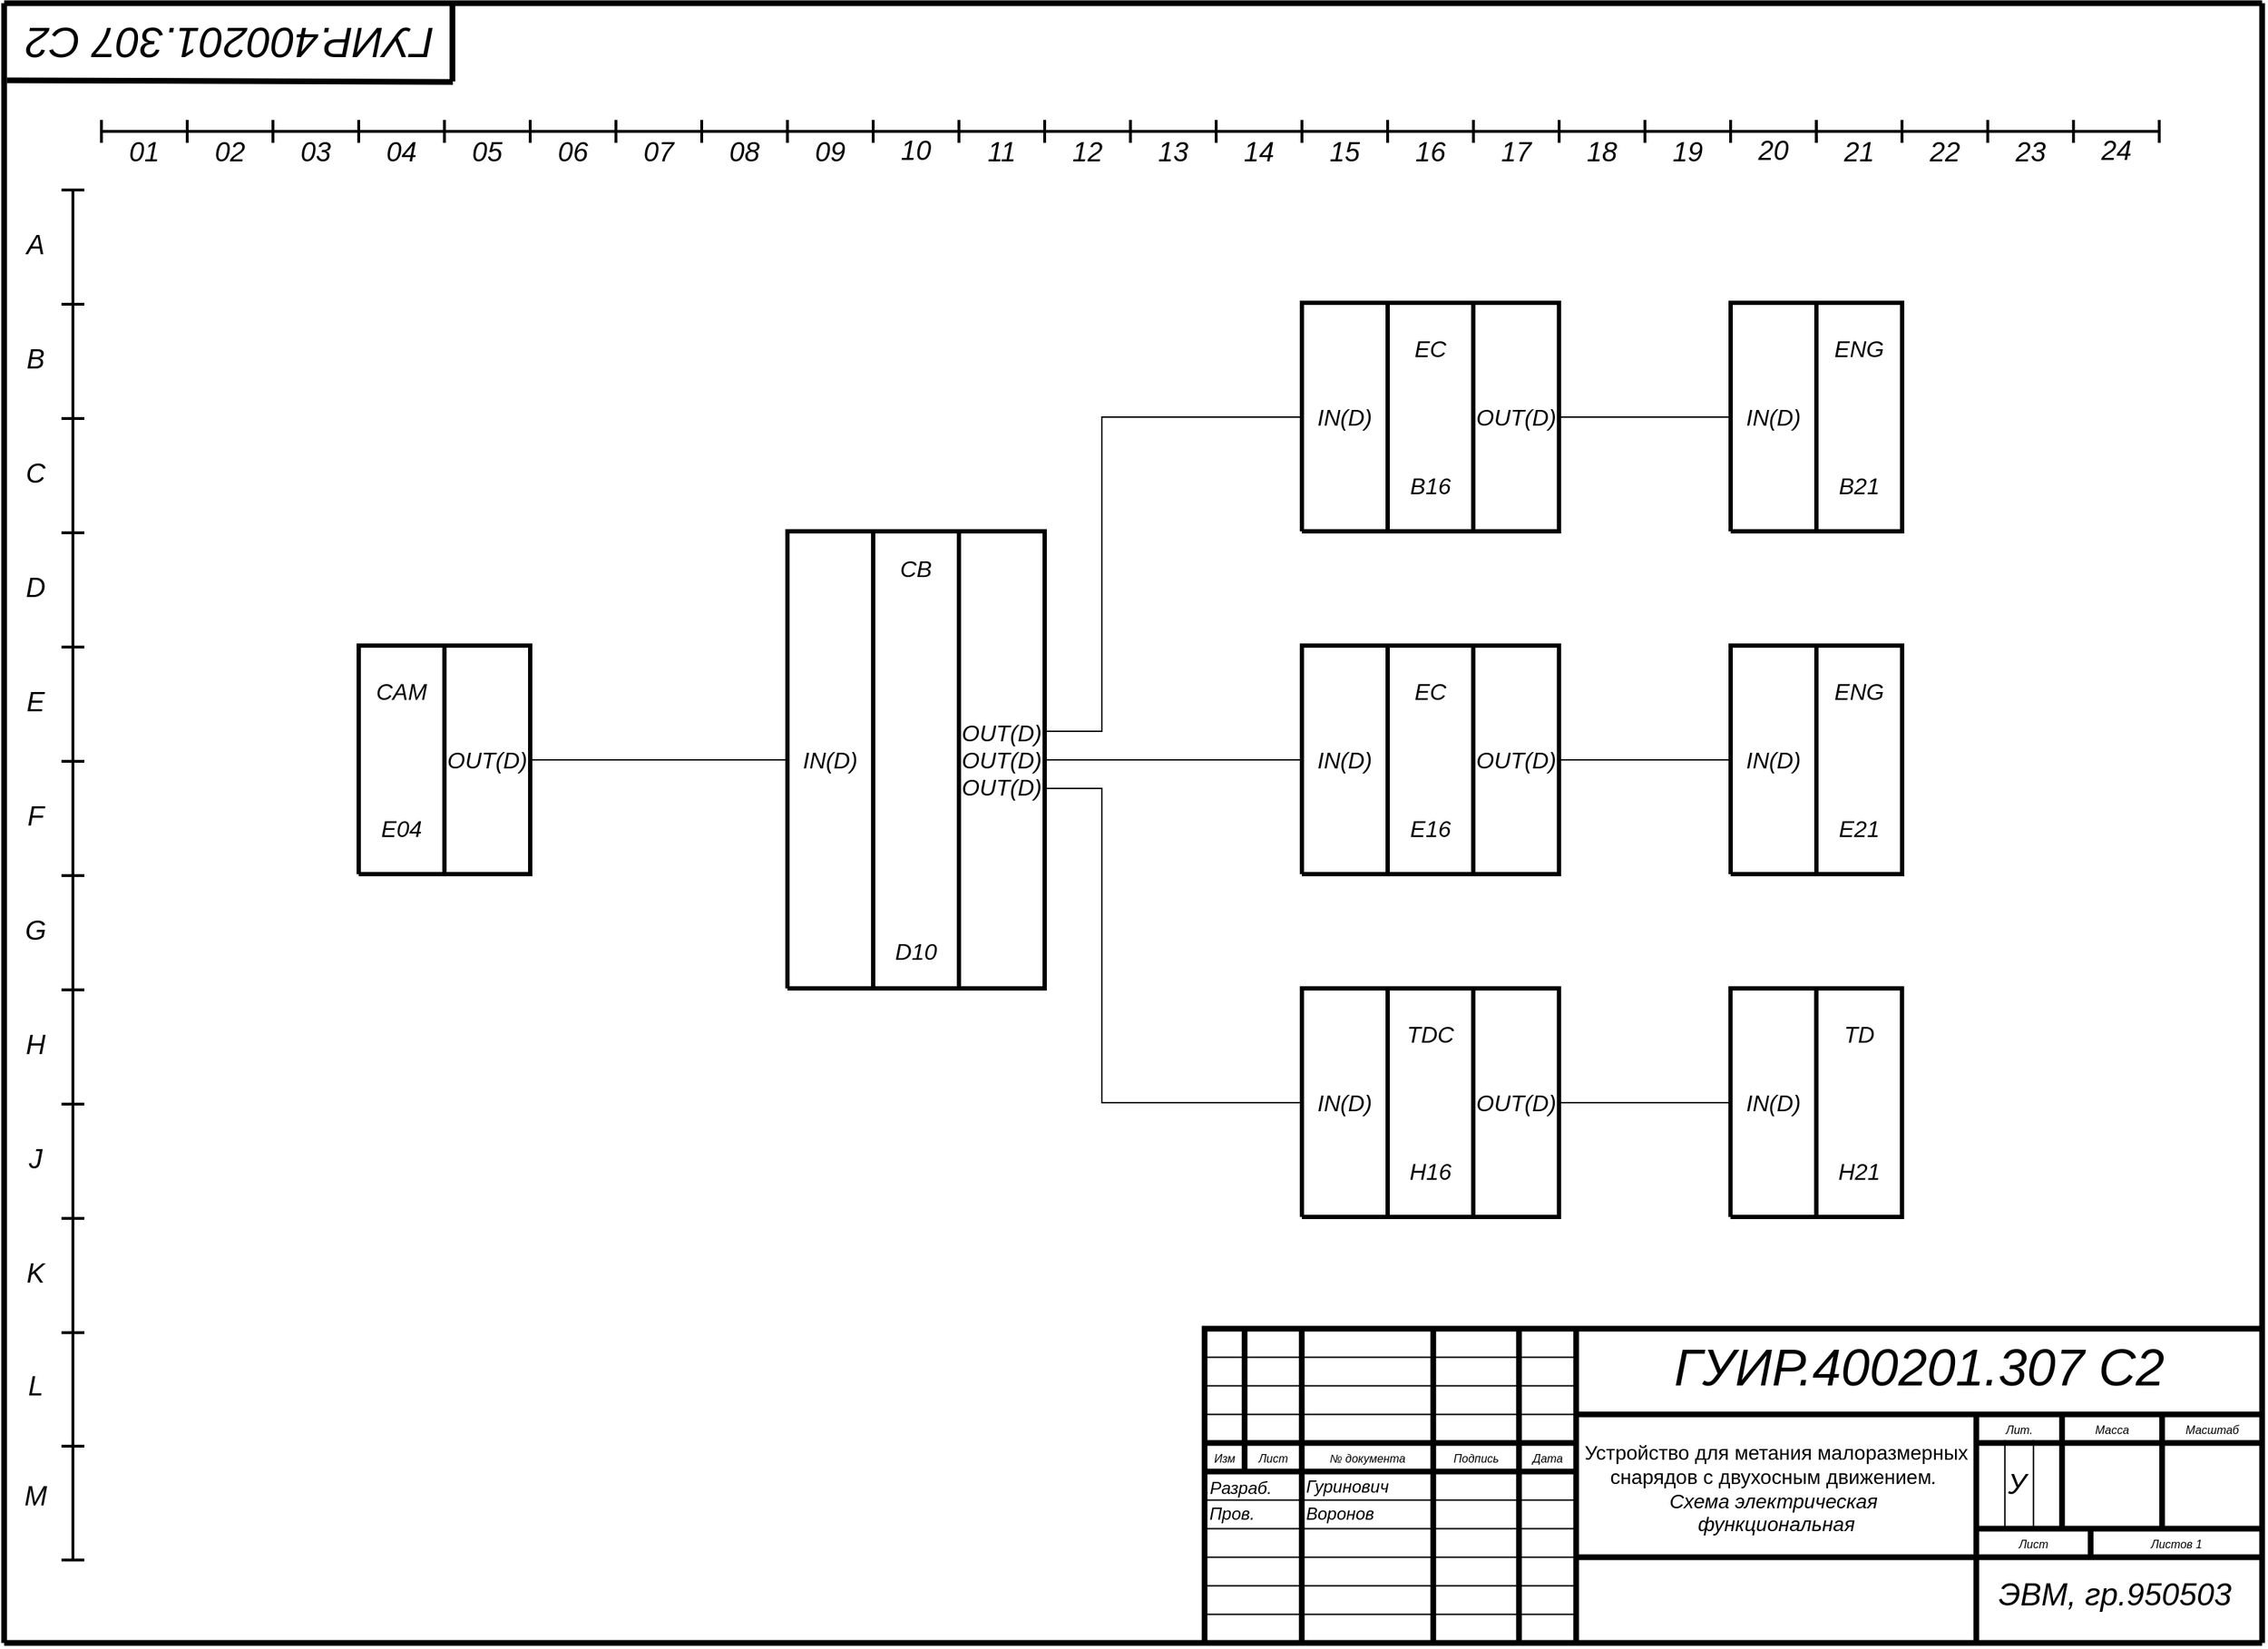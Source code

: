 <mxfile compressed="false" version="18.0.1" type="device">
  <diagram name="Страница-1" id="Страница-1">
    <mxGraphModel dx="1351" dy="876" grid="1" gridSize="10" guides="1" tooltips="1" connect="1" arrows="1" fold="1" page="1" pageScale="1" pageWidth="1654" pageHeight="1169" math="0" shadow="0">
      <root>
        <mxCell id="0" />
        <mxCell id="1" value="Блок-схема" parent="0" />
        <mxCell id="Izu4CDzaR0ki_h7jihql-112" style="vsdxID=3;fillColor=#FFFFFF;gradientColor=none;shape=stencil(nY9LDoAgDERP0z3SI/i5BwkoRAUC+Lu9kGo0Lt3NtK/tFLCOWngFnMUU3Kg2I5MGbIBzY7UKJmUF2ALWvQtqCG6xkrwXhSxqdmvZsNNcxViZ4ewgT64jdDL2hf4E7wsXmsWThd549765c4l+xvYE);strokeColor=#000000;strokeWidth=4;spacingTop=-1;spacingBottom=-1;spacingLeft=-1;spacingRight=-1;labelBackgroundColor=#ffffff;rounded=0;html=1;whiteSpace=wrap;fontFamily=Arial;fontStyle=2;container=0;" parent="1" vertex="1">
          <mxGeometry x="911.88" y="938.2" width="740" height="220" as="geometry" />
        </mxCell>
        <mxCell id="Izu4CDzaR0ki_h7jihql-113" style="vsdxID=28;edgeStyle=none;startArrow=none;endArrow=none;startSize=5;endSize=5;strokeWidth=4;strokeColor=#000000;spacingTop=-1;spacingBottom=-1;spacingLeft=-1;spacingRight=-1;verticalAlign=middle;html=1;labelBackgroundColor=#ffffff;rounded=0;fontFamily=Arial;fontStyle=2" parent="1" edge="1">
          <mxGeometry relative="1" as="geometry">
            <Array as="points" />
            <mxPoint x="939.88" y="938.2" as="sourcePoint" />
            <mxPoint x="939.88" y="1038.2" as="targetPoint" />
          </mxGeometry>
        </mxCell>
        <mxCell id="Izu4CDzaR0ki_h7jihql-114" style="vsdxID=27;edgeStyle=none;startArrow=none;endArrow=none;startSize=5;endSize=5;strokeColor=#000000;spacingTop=-1;spacingBottom=-1;spacingLeft=-1;spacingRight=-1;verticalAlign=middle;html=1;labelBackgroundColor=#ffffff;rounded=0;fontFamily=Arial;fontStyle=2" parent="1" edge="1">
          <mxGeometry relative="1" as="geometry">
            <mxPoint as="offset" />
            <Array as="points" />
            <mxPoint x="911.88" y="1138.2" as="sourcePoint" />
            <mxPoint x="1171.88" y="1138.2" as="targetPoint" />
          </mxGeometry>
        </mxCell>
        <mxCell id="Izu4CDzaR0ki_h7jihql-115" style="vsdxID=26;edgeStyle=none;startArrow=none;endArrow=none;startSize=5;endSize=5;strokeColor=#000000;spacingTop=-1;spacingBottom=-1;spacingLeft=-1;spacingRight=-1;verticalAlign=middle;html=1;labelBackgroundColor=#ffffff;rounded=0;fontFamily=Arial;fontStyle=2" parent="1" edge="1">
          <mxGeometry relative="1" as="geometry">
            <mxPoint as="offset" />
            <Array as="points" />
            <mxPoint x="911.88" y="1118.2" as="sourcePoint" />
            <mxPoint x="1171.88" y="1118.2" as="targetPoint" />
          </mxGeometry>
        </mxCell>
        <mxCell id="Izu4CDzaR0ki_h7jihql-116" style="vsdxID=25;edgeStyle=none;startArrow=none;endArrow=none;startSize=5;endSize=5;strokeColor=#000000;spacingTop=-1;spacingBottom=-1;spacingLeft=-1;spacingRight=-1;verticalAlign=middle;html=1;labelBackgroundColor=#ffffff;rounded=0;fontFamily=Arial;fontStyle=2" parent="1" edge="1">
          <mxGeometry relative="1" as="geometry">
            <mxPoint as="offset" />
            <Array as="points" />
            <mxPoint x="911.88" y="1098.2" as="sourcePoint" />
            <mxPoint x="1171.88" y="1098.2" as="targetPoint" />
          </mxGeometry>
        </mxCell>
        <mxCell id="Izu4CDzaR0ki_h7jihql-117" style="vsdxID=24;edgeStyle=none;startArrow=none;endArrow=none;startSize=5;endSize=5;strokeColor=#000000;spacingTop=-1;spacingBottom=-1;spacingLeft=-1;spacingRight=-1;verticalAlign=middle;html=1;labelBackgroundColor=#ffffff;rounded=0;fontFamily=Arial;fontStyle=2" parent="1" edge="1">
          <mxGeometry relative="1" as="geometry">
            <mxPoint as="offset" />
            <Array as="points" />
            <mxPoint x="911.88" y="1078.2" as="sourcePoint" />
            <mxPoint x="1171.88" y="1078.2" as="targetPoint" />
          </mxGeometry>
        </mxCell>
        <mxCell id="Izu4CDzaR0ki_h7jihql-118" style="vsdxID=23;edgeStyle=none;startArrow=none;endArrow=none;startSize=5;endSize=5;strokeColor=#000000;spacingTop=-1;spacingBottom=-1;spacingLeft=-1;spacingRight=-1;verticalAlign=middle;html=1;labelBackgroundColor=#ffffff;rounded=0;fontFamily=Arial;fontStyle=2" parent="1" edge="1">
          <mxGeometry relative="1" as="geometry">
            <mxPoint as="offset" />
            <Array as="points" />
            <mxPoint x="911.88" y="1058.2" as="sourcePoint" />
            <mxPoint x="1171.88" y="1058.2" as="targetPoint" />
          </mxGeometry>
        </mxCell>
        <mxCell id="Izu4CDzaR0ki_h7jihql-119" style="vsdxID=22;edgeStyle=none;startArrow=none;endArrow=none;startSize=5;endSize=5;strokeWidth=4;strokeColor=#000000;spacingTop=-1;spacingBottom=-1;spacingLeft=-1;spacingRight=-1;verticalAlign=middle;html=1;labelBackgroundColor=#ffffff;rounded=0;fontFamily=Arial;fontStyle=2" parent="1" edge="1">
          <mxGeometry relative="1" as="geometry">
            <mxPoint as="offset" />
            <Array as="points" />
            <mxPoint x="911.88" y="1038.2" as="sourcePoint" />
            <mxPoint x="1171.88" y="1038.2" as="targetPoint" />
          </mxGeometry>
        </mxCell>
        <mxCell id="Izu4CDzaR0ki_h7jihql-120" style="vsdxID=21;edgeStyle=none;startArrow=none;endArrow=none;startSize=5;endSize=5;strokeWidth=4;strokeColor=#000000;spacingTop=-1;spacingBottom=-1;spacingLeft=-1;spacingRight=-1;verticalAlign=middle;html=1;labelBackgroundColor=#ffffff;rounded=0;fontFamily=Arial;fontStyle=2" parent="1" edge="1">
          <mxGeometry relative="1" as="geometry">
            <mxPoint as="offset" />
            <Array as="points" />
            <mxPoint x="911.88" y="1018.2" as="sourcePoint" />
            <mxPoint x="1171.88" y="1018.2" as="targetPoint" />
          </mxGeometry>
        </mxCell>
        <mxCell id="Izu4CDzaR0ki_h7jihql-121" style="vsdxID=20;edgeStyle=none;startArrow=none;endArrow=none;startSize=5;endSize=5;strokeColor=#000000;spacingTop=-1;spacingBottom=-1;spacingLeft=-1;spacingRight=-1;verticalAlign=middle;html=1;labelBackgroundColor=#ffffff;rounded=0;fontFamily=Arial;fontStyle=2" parent="1" edge="1">
          <mxGeometry relative="1" as="geometry">
            <mxPoint as="offset" />
            <Array as="points" />
            <mxPoint x="911.88" y="998.2" as="sourcePoint" />
            <mxPoint x="1171.88" y="998.2" as="targetPoint" />
          </mxGeometry>
        </mxCell>
        <mxCell id="Izu4CDzaR0ki_h7jihql-122" style="vsdxID=19;edgeStyle=none;startArrow=none;endArrow=none;startSize=5;endSize=5;strokeColor=#000000;spacingTop=-1;spacingBottom=-1;spacingLeft=-1;spacingRight=-1;verticalAlign=middle;html=1;labelBackgroundColor=#ffffff;rounded=0;fontFamily=Arial;fontStyle=2" parent="1" edge="1">
          <mxGeometry relative="1" as="geometry">
            <mxPoint as="offset" />
            <Array as="points" />
            <mxPoint x="911.88" y="978.2" as="sourcePoint" />
            <mxPoint x="1171.88" y="978.2" as="targetPoint" />
          </mxGeometry>
        </mxCell>
        <mxCell id="Izu4CDzaR0ki_h7jihql-123" style="vsdxID=18;edgeStyle=none;startArrow=none;endArrow=none;startSize=5;endSize=5;strokeColor=#000000;spacingTop=-1;spacingBottom=-1;spacingLeft=-1;spacingRight=-1;verticalAlign=middle;html=1;labelBackgroundColor=#ffffff;rounded=0;fontFamily=Arial;fontStyle=2" parent="1" edge="1">
          <mxGeometry relative="1" as="geometry">
            <mxPoint as="offset" />
            <Array as="points" />
            <mxPoint x="911.88" y="958.2" as="sourcePoint" />
            <mxPoint x="1171.88" y="958.2" as="targetPoint" />
          </mxGeometry>
        </mxCell>
        <mxCell id="Izu4CDzaR0ki_h7jihql-124" style="vsdxID=17;edgeStyle=none;startArrow=none;endArrow=none;startSize=5;endSize=5;strokeWidth=4;strokeColor=#000000;spacingTop=-1;spacingBottom=-1;spacingLeft=-1;spacingRight=-1;verticalAlign=middle;html=1;labelBackgroundColor=#ffffff;rounded=0;fontFamily=Arial;fontStyle=2" parent="1" edge="1">
          <mxGeometry relative="1" as="geometry">
            <Array as="points" />
            <mxPoint x="979.88" y="938.2" as="sourcePoint" />
            <mxPoint x="979.88" y="1158.2" as="targetPoint" />
          </mxGeometry>
        </mxCell>
        <mxCell id="Izu4CDzaR0ki_h7jihql-125" style="vsdxID=16;edgeStyle=none;startArrow=none;endArrow=none;startSize=5;endSize=5;strokeWidth=4;strokeColor=#000000;spacingTop=-1;spacingBottom=-1;spacingLeft=-1;spacingRight=-1;verticalAlign=middle;html=1;labelBackgroundColor=#ffffff;rounded=0;fontFamily=Arial;fontStyle=2" parent="1" edge="1">
          <mxGeometry relative="1" as="geometry">
            <Array as="points" />
            <mxPoint x="1071.88" y="938.2" as="sourcePoint" />
            <mxPoint x="1071.88" y="1158.2" as="targetPoint" />
          </mxGeometry>
        </mxCell>
        <mxCell id="Izu4CDzaR0ki_h7jihql-126" style="vsdxID=15;edgeStyle=none;startArrow=none;endArrow=none;startSize=5;endSize=5;strokeWidth=4;strokeColor=#000000;spacingTop=-1;spacingBottom=-1;spacingLeft=-1;spacingRight=-1;verticalAlign=middle;html=1;labelBackgroundColor=#ffffff;rounded=0;fontFamily=Arial;fontStyle=2" parent="1" edge="1">
          <mxGeometry relative="1" as="geometry">
            <Array as="points" />
            <mxPoint x="1131.88" y="938.2" as="sourcePoint" />
            <mxPoint x="1131.88" y="1158.2" as="targetPoint" />
          </mxGeometry>
        </mxCell>
        <mxCell id="Izu4CDzaR0ki_h7jihql-127" style="vsdxID=14;edgeStyle=none;startArrow=none;endArrow=none;startSize=5;endSize=5;strokeWidth=4;strokeColor=#000000;spacingTop=-1;spacingBottom=-1;spacingLeft=-1;spacingRight=-1;verticalAlign=middle;html=1;labelBackgroundColor=#ffffff;rounded=0;fontFamily=Arial;fontStyle=2" parent="1" edge="1">
          <mxGeometry relative="1" as="geometry">
            <Array as="points" />
            <mxPoint x="1581.88" y="998.2" as="sourcePoint" />
            <mxPoint x="1581.88" y="1078.2" as="targetPoint" />
          </mxGeometry>
        </mxCell>
        <mxCell id="Izu4CDzaR0ki_h7jihql-128" style="vsdxID=11;edgeStyle=none;startArrow=none;endArrow=none;startSize=5;endSize=5;strokeWidth=4;strokeColor=#000000;spacingTop=-1;spacingBottom=-1;spacingLeft=-1;spacingRight=-1;verticalAlign=middle;html=1;labelBackgroundColor=#ffffff;rounded=0;fontFamily=Arial;fontStyle=2" parent="1" edge="1">
          <mxGeometry relative="1" as="geometry">
            <Array as="points" />
            <mxPoint x="1531.88" y="1078.2" as="sourcePoint" />
            <mxPoint x="1531.88" y="1098.2" as="targetPoint" />
          </mxGeometry>
        </mxCell>
        <mxCell id="Izu4CDzaR0ki_h7jihql-129" style="vsdxID=10;edgeStyle=none;startArrow=none;endArrow=none;startSize=5;endSize=5;strokeWidth=4;strokeColor=#000000;spacingTop=-1;spacingBottom=-1;spacingLeft=-1;spacingRight=-1;verticalAlign=middle;html=1;labelBackgroundColor=#ffffff;rounded=0;fontFamily=Arial;fontStyle=2" parent="1" edge="1">
          <mxGeometry relative="1" as="geometry">
            <Array as="points" />
            <mxPoint x="1511.88" y="998.2" as="sourcePoint" />
            <mxPoint x="1511.88" y="1078.2" as="targetPoint" />
          </mxGeometry>
        </mxCell>
        <mxCell id="Izu4CDzaR0ki_h7jihql-130" style="vsdxID=273;edgeStyle=none;startArrow=none;endArrow=none;startSize=5;endSize=5;strokeWidth=4;strokeColor=#000000;spacingTop=-1;spacingBottom=-1;spacingLeft=-1;spacingRight=-1;verticalAlign=middle;html=1;labelBackgroundColor=#ffffff;rounded=0;fontFamily=Arial;fontStyle=2" parent="1" edge="1">
          <mxGeometry relative="1" as="geometry">
            <Array as="points" />
            <mxPoint x="385.59" y="10" as="sourcePoint" />
            <mxPoint x="385.59" y="65" as="targetPoint" />
          </mxGeometry>
        </mxCell>
        <mxCell id="Izu4CDzaR0ki_h7jihql-131" style="vsdxID=388;edgeStyle=none;startArrow=none;endArrow=none;startSize=5;endSize=5;strokeColor=#000000;spacingTop=-1;spacingBottom=-1;spacingLeft=-1;spacingRight=-1;verticalAlign=middle;html=1;labelBackgroundColor=#ffffff;rounded=0;fontFamily=Arial;fontStyle=2" parent="1" edge="1">
          <mxGeometry relative="1" as="geometry">
            <Array as="points" />
            <mxPoint x="1491.88" y="1016.2" as="sourcePoint" />
            <mxPoint x="1491.88" y="1078.2" as="targetPoint" />
          </mxGeometry>
        </mxCell>
        <mxCell id="Izu4CDzaR0ki_h7jihql-132" style="vsdxID=2198;edgeStyle=none;startArrow=none;endArrow=none;startSize=3;endSize=3;strokeWidth=4;strokeColor=#000000;spacingTop=-2;spacingBottom=-2;spacingLeft=-2;spacingRight=-2;verticalAlign=middle;html=1;labelBackgroundColor=#ffffff;rounded=0;fontFamily=Arial;fontStyle=2" parent="1" edge="1">
          <mxGeometry relative="1" as="geometry">
            <Array as="points" />
            <mxPoint x="1651.88" y="1158.2" as="sourcePoint" />
            <mxPoint x="71.88" y="1158.2" as="targetPoint" />
          </mxGeometry>
        </mxCell>
        <mxCell id="Izu4CDzaR0ki_h7jihql-133" style="vsdxID=2197;edgeStyle=none;startArrow=none;endArrow=none;startSize=3;endSize=3;strokeWidth=4;strokeColor=#000000;spacingTop=-2;spacingBottom=-2;spacingLeft=-2;spacingRight=-2;verticalAlign=middle;html=1;labelBackgroundColor=#ffffff;rounded=0;fontFamily=Arial;fontStyle=2" parent="1" edge="1">
          <mxGeometry relative="1" as="geometry">
            <Array as="points" />
            <mxPoint x="71.88" y="1158.2" as="sourcePoint" />
            <mxPoint x="71.88" y="10.2" as="targetPoint" />
          </mxGeometry>
        </mxCell>
        <mxCell id="Izu4CDzaR0ki_h7jihql-134" style="vsdxID=2196;edgeStyle=none;startArrow=none;endArrow=none;startSize=3;endSize=3;strokeWidth=4;strokeColor=#000000;spacingTop=-2;spacingBottom=-2;spacingLeft=-2;spacingRight=-2;verticalAlign=middle;html=1;labelBackgroundColor=#ffffff;rounded=0;fontFamily=Arial;fontStyle=2" parent="1" edge="1">
          <mxGeometry relative="1" as="geometry">
            <Array as="points" />
            <mxPoint x="1651.88" y="1158.2" as="sourcePoint" />
            <mxPoint x="1651.88" y="10.2" as="targetPoint" />
          </mxGeometry>
        </mxCell>
        <mxCell id="Izu4CDzaR0ki_h7jihql-135" style="vsdxID=387;edgeStyle=none;startArrow=none;endArrow=none;startSize=5;endSize=5;strokeColor=#000000;spacingTop=-1;spacingBottom=-1;spacingLeft=-1;spacingRight=-1;verticalAlign=middle;html=1;labelBackgroundColor=#ffffff;rounded=0;fontFamily=Arial;fontStyle=2" parent="1" edge="1">
          <mxGeometry relative="1" as="geometry">
            <Array as="points" />
            <mxPoint x="1471.88" y="1016.2" as="sourcePoint" />
            <mxPoint x="1471.88" y="1078.2" as="targetPoint" />
          </mxGeometry>
        </mxCell>
        <mxCell id="Izu4CDzaR0ki_h7jihql-136" style="vsdxID=9;edgeStyle=none;startArrow=none;endArrow=none;startSize=5;endSize=5;strokeWidth=4;strokeColor=#000000;spacingTop=-1;spacingBottom=-1;spacingLeft=-1;spacingRight=-1;verticalAlign=middle;html=1;labelBackgroundColor=#ffffff;rounded=0;fontFamily=Arial;fontStyle=2" parent="1" edge="1">
          <mxGeometry relative="1" as="geometry">
            <mxPoint as="offset" />
            <Array as="points" />
            <mxPoint x="1451.88" y="1078.2" as="sourcePoint" />
            <mxPoint x="1651.88" y="1078.2" as="targetPoint" />
          </mxGeometry>
        </mxCell>
        <mxCell id="Izu4CDzaR0ki_h7jihql-137" style="vsdxID=8;edgeStyle=none;startArrow=none;endArrow=none;startSize=5;endSize=5;strokeWidth=4;strokeColor=#000000;spacingTop=-1;spacingBottom=-1;spacingLeft=-1;spacingRight=-1;verticalAlign=middle;html=1;labelBackgroundColor=#ffffff;rounded=0;fontFamily=Arial;fontStyle=2" parent="1" edge="1">
          <mxGeometry relative="1" as="geometry">
            <mxPoint as="offset" />
            <Array as="points" />
            <mxPoint x="1451.88" y="1018.2" as="sourcePoint" />
            <mxPoint x="1651.88" y="1018.2" as="targetPoint" />
          </mxGeometry>
        </mxCell>
        <mxCell id="Izu4CDzaR0ki_h7jihql-138" style="vsdxID=7;edgeStyle=none;startArrow=none;endArrow=none;startSize=5;endSize=5;strokeWidth=4;strokeColor=#000000;spacingTop=-1;spacingBottom=-1;spacingLeft=-1;spacingRight=-1;verticalAlign=middle;html=1;labelBackgroundColor=#ffffff;rounded=0;fontFamily=Arial;fontStyle=2" parent="1" edge="1">
          <mxGeometry relative="1" as="geometry">
            <Array as="points" />
            <mxPoint x="1451.88" y="998.2" as="sourcePoint" />
            <mxPoint x="1451.88" y="1158.2" as="targetPoint" />
          </mxGeometry>
        </mxCell>
        <mxCell id="Izu4CDzaR0ki_h7jihql-139" style="vsdxID=6;edgeStyle=none;startArrow=none;endArrow=none;startSize=5;endSize=5;strokeWidth=4;strokeColor=#000000;spacingTop=-1;spacingBottom=-1;spacingLeft=-1;spacingRight=-1;verticalAlign=middle;html=1;labelBackgroundColor=#ffffff;rounded=0;fontFamily=Arial;fontStyle=2" parent="1" edge="1">
          <mxGeometry relative="1" as="geometry">
            <Array as="points" />
            <mxPoint x="1651.88" y="1098.2" as="sourcePoint" />
            <mxPoint x="1171.88" y="1098.2" as="targetPoint" />
          </mxGeometry>
        </mxCell>
        <mxCell id="Izu4CDzaR0ki_h7jihql-140" style="vsdxID=4;edgeStyle=none;startArrow=none;endArrow=none;startSize=5;endSize=5;strokeWidth=4;strokeColor=#000000;spacingTop=-1;spacingBottom=-1;spacingLeft=-1;spacingRight=-1;verticalAlign=middle;html=1;labelBackgroundColor=#ffffff;rounded=0;fontFamily=Arial;fontStyle=2" parent="1" edge="1">
          <mxGeometry relative="1" as="geometry">
            <Array as="points" />
            <mxPoint x="1171.88" y="938.2" as="sourcePoint" />
            <mxPoint x="1171.88" y="1158.2" as="targetPoint" />
          </mxGeometry>
        </mxCell>
        <mxCell id="Izu4CDzaR0ki_h7jihql-141" style="vsdxID=5;edgeStyle=none;startArrow=none;endArrow=none;startSize=5;endSize=5;strokeWidth=4;strokeColor=#000000;spacingTop=-1;spacingBottom=-1;spacingLeft=-1;spacingRight=-1;verticalAlign=middle;html=1;labelBackgroundColor=#ffffff;rounded=0;fontFamily=Arial;fontStyle=2" parent="1" edge="1">
          <mxGeometry relative="1" as="geometry">
            <Array as="points" />
            <mxPoint x="1651.88" y="998.2" as="sourcePoint" />
            <mxPoint x="1171.88" y="998.2" as="targetPoint" />
          </mxGeometry>
        </mxCell>
        <mxCell id="Izu4CDzaR0ki_h7jihql-142" value="&lt;font style=&quot;font-size: 8px; direction: ltr; letter-spacing: 0px; line-height: 120%; opacity: 1;&quot;&gt;&lt;span&gt;Изм&lt;br&gt;&lt;/span&gt;&lt;/font&gt;" style="verticalAlign=middle;align=center;vsdxID=29;fillColor=none;gradientColor=none;shape=stencil(nZBLDoAgDERP0z3SIyjew0SURgSD+Lu9kMZoXLhwN9O+tukAlrNpJg1SzDH4QW/URgNYgZTkjA4UkwJUgGXng+6DX1zLfmoymdXo17xh5zmRJ6Q42BWCfc2oJfdAr+Yv+AP9Cb7OJ3H/2JG1HNGz/84klThPVCc=);strokeColor=none;strokeWidth=4;spacingTop=-1;spacingBottom=-1;spacingLeft=-1;spacingRight=-1;labelBackgroundColor=none;rounded=0;html=1;whiteSpace=wrap;fontFamily=Arial;fontStyle=2;container=0;" parent="1" vertex="1">
          <mxGeometry x="913.88" y="1020.2" width="24" height="16" as="geometry" />
        </mxCell>
        <mxCell id="Izu4CDzaR0ki_h7jihql-143" value="&lt;font style=&quot;font-size: 8px; direction: ltr; letter-spacing: 0px; line-height: 120%; opacity: 1;&quot;&gt;&lt;span&gt;Лист&lt;br&gt;&lt;/span&gt;&lt;/font&gt;" style="verticalAlign=middle;align=center;vsdxID=30;fillColor=none;gradientColor=none;shape=stencil(nZBLDoAgDERP0z3SIyjew0SURgSD+Lu9kMZoXLhwN9O+tukAlrNpJg1SzDH4QW/URgNYgZTkjA4UkwJUgGXng+6DX1zLfmoymdXo17xh5zmRJ6Q42BWCfc2oJfdAr+Yv+AP9Cb7OJ3H/2JG1HNGz/84klThPVCc=);strokeColor=none;strokeWidth=4;spacingTop=-1;spacingBottom=-1;spacingLeft=-1;spacingRight=-1;labelBackgroundColor=none;rounded=0;html=1;whiteSpace=wrap;fontFamily=Arial;fontStyle=2;container=0;" parent="1" vertex="1">
          <mxGeometry x="941.88" y="1020.2" width="36" height="16" as="geometry" />
        </mxCell>
        <mxCell id="Izu4CDzaR0ki_h7jihql-144" value="&lt;font style=&quot;font-size: 8px; direction: ltr; letter-spacing: 0px; line-height: 120%; opacity: 1;&quot;&gt;&lt;span&gt;№ документа&lt;br&gt;&lt;/span&gt;&lt;/font&gt;" style="verticalAlign=middle;align=center;vsdxID=31;fillColor=none;gradientColor=none;shape=stencil(nZBLDoAgDERP0z3SIyjew0SURgSD+Lu9kMZoXLhwN9O+tukAlrNpJg1SzDH4QW/URgNYgZTkjA4UkwJUgGXng+6DX1zLfmoymdXo17xh5zmRJ6Q42BWCfc2oJfdAr+Yv+AP9Cb7OJ3H/2JG1HNGz/84klThPVCc=);strokeColor=none;strokeWidth=4;spacingTop=-1;spacingBottom=-1;spacingLeft=-1;spacingRight=-1;labelBackgroundColor=none;rounded=0;html=1;whiteSpace=wrap;fontFamily=Arial;fontStyle=2;container=0;" parent="1" vertex="1">
          <mxGeometry x="981.88" y="1020.2" width="88" height="16" as="geometry" />
        </mxCell>
        <mxCell id="Izu4CDzaR0ki_h7jihql-145" value="&lt;font style=&quot;font-size: 8px; direction: ltr; letter-spacing: 0px; line-height: 120%; opacity: 1;&quot;&gt;&lt;span&gt;Подпись&lt;br&gt;&lt;/span&gt;&lt;/font&gt;" style="verticalAlign=middle;align=center;vsdxID=32;fillColor=none;gradientColor=none;shape=stencil(nZBLDoAgDERP0z3SIyjew0SURgSD+Lu9kMZoXLhwN9O+tukAlrNpJg1SzDH4QW/URgNYgZTkjA4UkwJUgGXng+6DX1zLfmoymdXo17xh5zmRJ6Q42BWCfc2oJfdAr+Yv+AP9Cb7OJ3H/2JG1HNGz/84klThPVCc=);strokeColor=none;strokeWidth=4;spacingTop=-1;spacingBottom=-1;spacingLeft=-1;spacingRight=-1;labelBackgroundColor=none;rounded=0;html=1;whiteSpace=wrap;fontFamily=Arial;fontStyle=2;container=0;" parent="1" vertex="1">
          <mxGeometry x="1073.88" y="1020.2" width="56" height="16" as="geometry" />
        </mxCell>
        <mxCell id="Izu4CDzaR0ki_h7jihql-146" value="&lt;font style=&quot;font-size: 8px; direction: ltr; letter-spacing: 0px; line-height: 120%; opacity: 1;&quot;&gt;&lt;span&gt;Дата&lt;br&gt;&lt;/span&gt;&lt;/font&gt;" style="verticalAlign=middle;align=center;vsdxID=33;fillColor=none;gradientColor=none;shape=stencil(nZBLDoAgDERP0z3SIyjew0SURgSD+Lu9kMZoXLhwN9O+tukAlrNpJg1SzDH4QW/URgNYgZTkjA4UkwJUgGXng+6DX1zLfmoymdXo17xh5zmRJ6Q42BWCfc2oJfdAr+Yv+AP9Cb7OJ3H/2JG1HNGz/84klThPVCc=);strokeColor=none;strokeWidth=4;spacingTop=-1;spacingBottom=-1;spacingLeft=-1;spacingRight=-1;labelBackgroundColor=none;rounded=0;html=1;whiteSpace=wrap;fontFamily=Arial;fontStyle=2;container=0;" parent="1" vertex="1">
          <mxGeometry x="1133.88" y="1020.2" width="36" height="16" as="geometry" />
        </mxCell>
        <mxCell id="Izu4CDzaR0ki_h7jihql-147" value="&lt;font style=&quot;font-size: 8px; direction: ltr; letter-spacing: 0px; line-height: 120%; opacity: 1;&quot;&gt;&lt;span&gt;Лит.&lt;br&gt;&lt;/span&gt;&lt;/font&gt;" style="verticalAlign=middle;align=center;vsdxID=34;fillColor=none;gradientColor=none;shape=stencil(nZBLDoAgDERP0z3SIyjew0SURgSD+Lu9kMZoXLhwN9O+tukAlrNpJg1SzDH4QW/URgNYgZTkjA4UkwJUgGXng+6DX1zLfmoymdXo17xh5zmRJ6Q42BWCfc2oJfdAr+Yv+AP9Cb7OJ3H/2JG1HNGz/84klThPVCc=);strokeColor=none;strokeWidth=4;spacingTop=-1;spacingBottom=-1;spacingLeft=-1;spacingRight=-1;labelBackgroundColor=none;rounded=0;html=1;whiteSpace=wrap;fontFamily=Arial;fontStyle=2;container=0;" parent="1" vertex="1">
          <mxGeometry x="1453.88" y="1000.2" width="56" height="16" as="geometry" />
        </mxCell>
        <mxCell id="Izu4CDzaR0ki_h7jihql-148" value="&lt;font style=&quot;font-size: 8px; direction: ltr; letter-spacing: 0px; line-height: 120%; opacity: 1;&quot;&gt;&lt;span&gt;Масса&lt;br&gt;&lt;/span&gt;&lt;/font&gt;" style="verticalAlign=middle;align=center;vsdxID=35;fillColor=none;gradientColor=none;shape=stencil(nZBLDoAgDERP0z3SIyjew0SURgSD+Lu9kMZoXLhwN9O+tukAlrNpJg1SzDH4QW/URgNYgZTkjA4UkwJUgGXng+6DX1zLfmoymdXo17xh5zmRJ6Q42BWCfc2oJfdAr+Yv+AP9Cb7OJ3H/2JG1HNGz/84klThPVCc=);strokeColor=none;strokeWidth=4;spacingTop=-1;spacingBottom=-1;spacingLeft=-1;spacingRight=-1;labelBackgroundColor=none;rounded=0;html=1;whiteSpace=wrap;fontFamily=Arial;fontStyle=2;container=0;" parent="1" vertex="1">
          <mxGeometry x="1513.88" y="1000.2" width="66" height="16" as="geometry" />
        </mxCell>
        <mxCell id="Izu4CDzaR0ki_h7jihql-149" value="&lt;font style=&quot;font-size: 8px; direction: ltr; letter-spacing: 0px; line-height: 120%; opacity: 1;&quot;&gt;&lt;span&gt;Масштаб&lt;br&gt;&lt;/span&gt;&lt;/font&gt;" style="verticalAlign=middle;align=center;vsdxID=36;fillColor=none;gradientColor=none;shape=stencil(nZBLDoAgDERP0z3SIyjew0SURgSD+Lu9kMZoXLhwN9O+tukAlrNpJg1SzDH4QW/URgNYgZTkjA4UkwJUgGXng+6DX1zLfmoymdXo17xh5zmRJ6Q42BWCfc2oJfdAr+Yv+AP9Cb7OJ3H/2JG1HNGz/84klThPVCc=);strokeColor=none;strokeWidth=4;spacingTop=-1;spacingBottom=-1;spacingLeft=-1;spacingRight=-1;labelBackgroundColor=none;rounded=0;html=1;whiteSpace=wrap;fontFamily=Arial;fontStyle=2;container=0;" parent="1" vertex="1">
          <mxGeometry x="1583.88" y="1000.2" width="66" height="16" as="geometry" />
        </mxCell>
        <mxCell id="Izu4CDzaR0ki_h7jihql-150" value="&lt;font style=&quot;font-size: 8px; direction: ltr; letter-spacing: 0px; line-height: 120%; opacity: 1;&quot;&gt;&lt;span&gt;Лист &lt;br&gt;&lt;/span&gt;&lt;/font&gt;" style="verticalAlign=middle;align=center;vsdxID=37;fillColor=none;gradientColor=none;shape=stencil(nZBLDoAgDERP0z3SIyjew0SURgSD+Lu9kMZoXLhwN9O+tukAlrNpJg1SzDH4QW/URgNYgZTkjA4UkwJUgGXng+6DX1zLfmoymdXo17xh5zmRJ6Q42BWCfc2oJfdAr+Yv+AP9Cb7OJ3H/2JG1HNGz/84klThPVCc=);strokeColor=none;strokeWidth=4;spacingTop=-1;spacingBottom=-1;spacingLeft=-1;spacingRight=-1;labelBackgroundColor=none;rounded=0;html=1;whiteSpace=wrap;fontFamily=Arial;fontStyle=2;container=0;" parent="1" vertex="1">
          <mxGeometry x="1453.88" y="1080.2" width="76" height="16" as="geometry" />
        </mxCell>
        <mxCell id="Izu4CDzaR0ki_h7jihql-151" value="&lt;font style=&quot;font-size: 8px; direction: ltr; letter-spacing: 0px; line-height: 120%; opacity: 1;&quot;&gt;&lt;span&gt;Листов &lt;/span&gt;&lt;/font&gt;&lt;font style=&quot;font-size: 8px; direction: ltr; letter-spacing: 0px; line-height: 120%; opacity: 1;&quot;&gt;&lt;span&gt;1&lt;br&gt;&lt;/span&gt;&lt;/font&gt;" style="verticalAlign=middle;align=center;vsdxID=38;fillColor=none;gradientColor=none;shape=stencil(nZBLDoAgDERP0z3SIyjew0SURgSD+Lu9kMZoXLhwN9O+tukAlrNpJg1SzDH4QW/URgNYgZTkjA4UkwJUgGXng+6DX1zLfmoymdXo17xh5zmRJ6Q42BWCfc2oJfdAr+Yv+AP9Cb7OJ3H/2JG1HNGz/84klThPVCc=);strokeColor=none;strokeWidth=4;spacingTop=-1;spacingBottom=-1;spacingLeft=-1;spacingRight=-1;labelBackgroundColor=none;rounded=0;html=1;whiteSpace=wrap;fontFamily=Arial;fontStyle=2;container=0;" parent="1" vertex="1">
          <mxGeometry x="1533.88" y="1080.2" width="116" height="16" as="geometry" />
        </mxCell>
        <mxCell id="Izu4CDzaR0ki_h7jihql-152" value="&lt;p style=&quot;margin-left: 0 ; margin-right: 0 ; margin-top: 0px ; margin-bottom: 0px ; text-indent: 0 ; direction: rtl&quot;&gt;&lt;font style=&quot;font-size: 12px; direction: ltr; letter-spacing: 0px; line-height: 120%; opacity: 1;&quot;&gt;&lt;span&gt;.Разраб.&lt;br&gt;&lt;/span&gt;&lt;/font&gt;&lt;/p&gt;" style="verticalAlign=middle;align=right;vsdxID=39;fillColor=none;gradientColor=none;shape=stencil(nZBLDoAgDERP0z3SIyjew0SURgSD+Lu9kMZoXLhwN9O+tukAlrNpJg1SzDH4QW/URgNYgZTkjA4UkwJUgGXng+6DX1zLfmoymdXo17xh5zmRJ6Q42BWCfc2oJfdAr+Yv+AP9Cb7OJ3H/2JG1HNGz/84klThPVCc=);strokeColor=none;strokeWidth=4;spacingTop=-1;spacingBottom=-1;spacingLeft=-1;spacingRight=-1;labelBackgroundColor=none;rounded=0;html=1;whiteSpace=wrap;fontFamily=Arial;fontStyle=2;container=0;" parent="1" vertex="1">
          <mxGeometry x="891.88" y="1042.2" width="68" height="16" as="geometry" />
        </mxCell>
        <mxCell id="Izu4CDzaR0ki_h7jihql-153" value="&lt;p style=&quot;margin-left: 0 ; margin-right: 0 ; margin-top: 0px ; margin-bottom: 0px ; text-indent: 0 ; direction: rtl&quot;&gt;&lt;font style=&quot;font-size: 12px; direction: ltr; letter-spacing: 0px; line-height: 120%; opacity: 1;&quot;&gt;&lt;span&gt;.Пров&lt;br&gt;&lt;/span&gt;&lt;/font&gt;&lt;/p&gt;" style="verticalAlign=middle;align=right;vsdxID=40;fillColor=none;gradientColor=none;shape=stencil(nZBLDoAgDERP0z3SIyjew0SURgSD+Lu9kMZoXLhwN9O+tukAlrNpJg1SzDH4QW/URgNYgZTkjA4UkwJUgGXng+6DX1zLfmoymdXo17xh5zmRJ6Q42BWCfc2oJfdAr+Yv+AP9Cb7OJ3H/2JG1HNGz/84klThPVCc=);strokeColor=none;strokeWidth=4;spacingTop=-1;spacingBottom=-1;spacingLeft=-1;spacingRight=-1;labelBackgroundColor=none;rounded=0;html=1;whiteSpace=wrap;fontFamily=Arial;fontStyle=2;container=0;" parent="1" vertex="1">
          <mxGeometry x="883.88" y="1058.2" width="64" height="20" as="geometry" />
        </mxCell>
        <mxCell id="Izu4CDzaR0ki_h7jihql-154" value="&lt;p style=&quot;margin-left: 0 ; margin-right: 0 ; margin-top: 0px ; margin-bottom: 0px ; text-indent: 0 ; direction: rtl&quot;&gt;&lt;font style=&quot;direction: ltr ; letter-spacing: 0px ; line-height: 120% ; opacity: 1&quot;&gt;&lt;span&gt;&lt;font style=&quot;font-size: 36px&quot;&gt;ГУИР.400201.307 С2&lt;/font&gt;&lt;/span&gt;&lt;span style=&quot;font-size: 28px&quot;&gt;&lt;br&gt;&lt;/span&gt;&lt;/font&gt;&lt;/p&gt;" style="verticalAlign=middle;align=center;vsdxID=222;fillColor=none;gradientColor=none;shape=stencil(nZBLDoAgDERP0z3SIyjew0SURgSD+Lu9kMZoXLhwN9O+tukAlrNpJg1SzDH4QW/URgNYgZTkjA4UkwJUgGXng+6DX1zLfmoymdXo17xh5zmRJ6Q42BWCfc2oJfdAr+Yv+AP9Cb7OJ3H/2JG1HNGz/84klThPVCc=);strokeColor=none;spacingTop=-1;spacingBottom=-1;spacingLeft=-1;spacingRight=-1;labelBackgroundColor=none;rounded=0;html=1;whiteSpace=wrap;fontFamily=Arial;fontStyle=2;container=0;" parent="1" vertex="1">
          <mxGeometry x="1171.88" y="940" width="480" height="60" as="geometry" />
        </mxCell>
        <mxCell id="Izu4CDzaR0ki_h7jihql-155" value="&lt;font style=&quot;font-size: 20px; direction: ltr; letter-spacing: 0px; line-height: 120%; opacity: 1;&quot;&gt;&lt;span&gt;У&lt;br&gt;&lt;/span&gt;&lt;/font&gt;" style="verticalAlign=middle;align=center;vsdxID=233;fillColor=none;gradientColor=none;shape=stencil(nZBLDoAgDERP0z3SIyjew0SURgSD+Lu9kMZoXLhwN9O+tukAlrNpJg1SzDH4QW/URgNYgZTkjA4UkwJUgGXng+6DX1zLfmoymdXo17xh5zmRJ6Q42BWCfc2oJfdAr+Yv+AP9Cb7OJ3H/2JG1HNGz/84klThPVCc=);strokeColor=none;spacingTop=-1;spacingBottom=-1;spacingLeft=-1;spacingRight=-1;labelBackgroundColor=none;rounded=0;html=1;whiteSpace=wrap;fontFamily=Arial;fontStyle=2;container=0;" parent="1" vertex="1">
          <mxGeometry x="1409.88" y="1038.2" width="141" height="16" as="geometry" />
        </mxCell>
        <mxCell id="Izu4CDzaR0ki_h7jihql-156" value="&lt;font style=&quot;font-size: 12px; direction: ltr; letter-spacing: 0px; line-height: 120%; opacity: 1;&quot;&gt;&lt;span&gt;Гуринович&lt;br&gt;&lt;/span&gt;&lt;/font&gt;" style="verticalAlign=middle;align=left;vsdxID=236;fillColor=none;gradientColor=none;shape=stencil(nZBLDoAgDERP0z3SIyjew0SURgSD+Lu9kMZoXLhwN9O+tukAlrNpJg1SzDH4QW/URgNYgZTkjA4UkwJUgGXng+6DX1zLfmoymdXo17xh5zmRJ6Q42BWCfc2oJfdAr+Yv+AP9Cb7OJ3H/2JG1HNGz/84klThPVCc=);strokeColor=none;spacingTop=-1;spacingBottom=-1;spacingLeft=-1;spacingRight=-1;labelBackgroundColor=none;rounded=0;html=1;whiteSpace=wrap;fontFamily=Arial;fontStyle=2;container=0;" parent="1" vertex="1">
          <mxGeometry x="981.88" y="1041.2" width="90" height="16" as="geometry" />
        </mxCell>
        <mxCell id="Izu4CDzaR0ki_h7jihql-157" value="&lt;font style=&quot;font-size: 12px; direction: ltr; letter-spacing: 0px; line-height: 120%; opacity: 1;&quot;&gt;&lt;span&gt;Воронов&lt;br&gt;&lt;/span&gt;&lt;/font&gt;" style="verticalAlign=middle;align=left;vsdxID=237;fillColor=none;gradientColor=none;shape=stencil(nZBLDoAgDERP0z3SIyjew0SURgSD+Lu9kMZoXLhwN9O+tukAlrNpJg1SzDH4QW/URgNYgZTkjA4UkwJUgGXng+6DX1zLfmoymdXo17xh5zmRJ6Q42BWCfc2oJfdAr+Yv+AP9Cb7OJ3H/2JG1HNGz/84klThPVCc=);strokeColor=none;spacingTop=-1;spacingBottom=-1;spacingLeft=-1;spacingRight=-1;labelBackgroundColor=none;rounded=0;html=1;whiteSpace=wrap;fontFamily=Arial;fontStyle=2;container=0;" parent="1" vertex="1">
          <mxGeometry x="981.88" y="1060.2" width="90" height="16" as="geometry" />
        </mxCell>
        <mxCell id="Izu4CDzaR0ki_h7jihql-158" value="&lt;font style=&quot;font-size: 22px; direction: ltr; letter-spacing: 0px; line-height: 120%; opacity: 1;&quot;&gt;&lt;span&gt;ЭВМ, гр.950503&lt;/span&gt;&lt;/font&gt;&lt;font style=&quot;font-size: 22px; direction: ltr; letter-spacing: 0px; line-height: 120%; opacity: 1;&quot;&gt;&lt;span&gt;&lt;br&gt;&lt;/span&gt;&lt;/font&gt;" style="verticalAlign=middle;align=center;vsdxID=262;fillColor=none;gradientColor=none;shape=stencil(nZBLDoAgDERP0z3SIyjew0SURgSD+Lu9kMZoXLhwN9O+tukAlrNpJg1SzDH4QW/URgNYgZTkjA4UkwJUgGXng+6DX1zLfmoymdXo17xh5zmRJ6Q42BWCfc2oJfdAr+Yv+AP9Cb7OJ3H/2JG1HNGz/84klThPVCc=);strokeColor=none;spacingTop=-1;spacingBottom=-1;spacingLeft=-1;spacingRight=-1;labelBackgroundColor=none;rounded=0;html=1;whiteSpace=wrap;fontFamily=Arial;fontStyle=2;container=0;" parent="1" vertex="1">
          <mxGeometry x="1451.88" y="1117.2" width="194" height="16" as="geometry" />
        </mxCell>
        <mxCell id="Izu4CDzaR0ki_h7jihql-159" value="&lt;p style=&quot;margin: 0px ; text-indent: 0px ; direction: rtl ; font-size: 30px&quot;&gt;&lt;font style=&quot;font-size: 30px ; direction: ltr ; letter-spacing: 0px ; line-height: 120% ; opacity: 1&quot;&gt;&lt;span style=&quot;font-size: 30px&quot;&gt;ГУИР.400201.307 С2&lt;/span&gt;&lt;span style=&quot;font-size: 30px&quot;&gt;&lt;br style=&quot;font-size: 30px&quot;&gt;&lt;/span&gt;&lt;/font&gt;&lt;/p&gt;" style="verticalAlign=middle;align=center;vsdxID=275;rotation=180;fillColor=none;gradientColor=none;shape=stencil(nZBLDoAgDERP0z3SIyjew0SURgSD+Lu9kMZoXLhwN9O+tukAlrNpJg1SzDH4QW/URgNYgZTkjA4UkwJUgGXng+6DX1zLfmoymdXo17xh5zmRJ6Q42BWCfc2oJfdAr+Yv+AP9Cb7OJ3H/2JG1HNGz/84klThPVCc=);strokeColor=none;spacingTop=-1;spacingBottom=-1;spacingLeft=-1;spacingRight=-1;labelBackgroundColor=none;rounded=0;html=1;whiteSpace=wrap;fontSize=30;fontFamily=Arial;fontStyle=2;container=0;" parent="1" vertex="1">
          <mxGeometry x="75.88" y="30.2" width="308" height="16" as="geometry" />
        </mxCell>
        <mxCell id="Izu4CDzaR0ki_h7jihql-160" value="&lt;font style=&quot;direction: ltr; letter-spacing: 0px; line-height: 120%; opacity: 1; font-size: 14px;&quot;&gt;&lt;span style=&quot;font-style: normal; text-align: start;&quot; lang=&quot;RU&quot;&gt;Устройство для метания малоразмерных снарядов с двухосным движением&lt;span style=&quot;background-color: initial; letter-spacing: 0px; font-style: italic; text-align: center;&quot;&gt;.&amp;nbsp;&lt;/span&gt;&lt;br&gt;&lt;/span&gt;&lt;p class=&quot;MsoNormal&quot; style=&quot;margin: 0cm&quot;&gt;&lt;span&gt;Схема электрическая&amp;nbsp;&lt;/span&gt;&lt;/p&gt;&lt;p class=&quot;MsoNormal&quot; style=&quot;margin: 0cm&quot;&gt;&lt;i&gt;&lt;font style=&quot;font-size: 14px;&quot;&gt;функциональная&lt;/font&gt;&lt;/i&gt;&lt;br&gt;&lt;/p&gt;&lt;/font&gt;" style="verticalAlign=middle;align=center;vsdxID=565;fillColor=none;gradientColor=none;shape=stencil(nZBLDoAgDERP0z3SIyjew0SURgSD+Lu9kMZoXLhwN9O+tukAlrNpJg1SzDH4QW/URgNYgZTkjA4UkwJUgGXng+6DX1zLfmoymdXo17xh5zmRJ6Q42BWCfc2oJfdAr+Yv+AP9Cb7OJ3H/2JG1HNGz/84klThPVCc=);strokeColor=none;spacingTop=-1;spacingBottom=-1;spacingLeft=-1;spacingRight=-1;labelBackgroundColor=none;rounded=0;html=1;whiteSpace=wrap;fontFamily=Arial;fontStyle=2;container=0;" parent="1" vertex="1">
          <mxGeometry x="1171.88" y="1000.2" width="280" height="100" as="geometry" />
        </mxCell>
        <mxCell id="Izu4CDzaR0ki_h7jihql-162" style="vsdxID=272;edgeStyle=none;startArrow=none;endArrow=none;startSize=5;endSize=5;strokeWidth=4;strokeColor=#000000;spacingTop=-1;spacingBottom=-1;spacingLeft=-1;spacingRight=-1;verticalAlign=middle;html=1;labelBackgroundColor=#ffffff;rounded=0;fontFamily=Arial;fontStyle=2" parent="1" edge="1">
          <mxGeometry relative="1" as="geometry">
            <Array as="points">
              <mxPoint x="385.88" y="65.4" />
            </Array>
            <mxPoint x="73.88" y="64.2" as="sourcePoint" />
            <mxPoint x="385.88" y="65.2" as="targetPoint" />
          </mxGeometry>
        </mxCell>
        <mxCell id="Izu4CDzaR0ki_h7jihql-163" style="vsdxID=2;edgeStyle=none;startArrow=none;endArrow=none;startSize=5;endSize=5;strokeWidth=4;strokeColor=#000000;spacingTop=-1;spacingBottom=-1;spacingLeft=-1;spacingRight=-1;verticalAlign=middle;html=1;labelBackgroundColor=#ffffff;rounded=0;fontFamily=Arial;fontStyle=2" parent="1" edge="1">
          <mxGeometry relative="1" as="geometry">
            <Array as="points" />
            <mxPoint x="1651.88" y="10.2" as="sourcePoint" />
            <mxPoint x="71.88" y="10.2" as="targetPoint" />
          </mxGeometry>
        </mxCell>
        <mxCell id="ONEsGkyxHGMmGEH6Y6vj-3" style="vsdxID=862;edgeStyle=none;startArrow=none;endArrow=none;startSize=5;endSize=5;strokeWidth=2;strokeColor=#000000;spacingTop=0;spacingBottom=0;spacingLeft=0;spacingRight=0;verticalAlign=middle;html=1;labelBackgroundColor=none;rounded=0;fontFamily=Arial;fontStyle=2" parent="1" edge="1">
          <mxGeometry relative="1" as="geometry">
            <Array as="points" />
            <mxPoint x="740.0" y="108" as="sourcePoint" />
            <mxPoint x="740.0" y="92.0" as="targetPoint" />
          </mxGeometry>
        </mxCell>
        <mxCell id="ONEsGkyxHGMmGEH6Y6vj-4" style="vsdxID=864;edgeStyle=none;startArrow=none;endArrow=none;startSize=5;endSize=5;strokeWidth=2;strokeColor=#000000;spacingTop=0;spacingBottom=0;spacingLeft=0;spacingRight=0;verticalAlign=middle;html=1;labelBackgroundColor=none;rounded=0;fontFamily=Arial;fontStyle=2" parent="1" edge="1">
          <mxGeometry relative="1" as="geometry">
            <Array as="points" />
            <mxPoint x="680.0" y="108" as="sourcePoint" />
            <mxPoint x="680.0" y="92.0" as="targetPoint" />
          </mxGeometry>
        </mxCell>
        <mxCell id="ONEsGkyxHGMmGEH6Y6vj-5" style="vsdxID=865;edgeStyle=none;startArrow=none;endArrow=none;startSize=5;endSize=5;strokeWidth=2;strokeColor=#000000;spacingTop=0;spacingBottom=0;spacingLeft=0;spacingRight=0;verticalAlign=middle;html=1;labelBackgroundColor=none;rounded=0;fontFamily=Arial;fontStyle=2" parent="1" edge="1">
          <mxGeometry relative="1" as="geometry">
            <Array as="points" />
            <mxPoint x="380.0" y="108" as="sourcePoint" />
            <mxPoint x="380.0" y="92.0" as="targetPoint" />
          </mxGeometry>
        </mxCell>
        <mxCell id="ONEsGkyxHGMmGEH6Y6vj-6" style="vsdxID=866;edgeStyle=none;startArrow=none;endArrow=none;startSize=5;endSize=5;strokeWidth=2;strokeColor=#000000;spacingTop=0;spacingBottom=0;spacingLeft=0;spacingRight=0;verticalAlign=middle;html=1;labelBackgroundColor=none;rounded=0;fontFamily=Arial;fontStyle=2" parent="1" edge="1">
          <mxGeometry relative="1" as="geometry">
            <Array as="points" />
            <mxPoint x="440.0" y="108" as="sourcePoint" />
            <mxPoint x="440.0" y="92.0" as="targetPoint" />
          </mxGeometry>
        </mxCell>
        <mxCell id="ONEsGkyxHGMmGEH6Y6vj-7" style="vsdxID=867;edgeStyle=none;startArrow=none;endArrow=none;startSize=5;endSize=5;strokeWidth=2;strokeColor=#000000;spacingTop=0;spacingBottom=0;spacingLeft=0;spacingRight=0;verticalAlign=middle;html=1;labelBackgroundColor=none;rounded=0;fontFamily=Arial;fontStyle=2" parent="1" edge="1">
          <mxGeometry relative="1" as="geometry">
            <Array as="points" />
            <mxPoint x="500.0" y="108" as="sourcePoint" />
            <mxPoint x="500.0" y="92.0" as="targetPoint" />
          </mxGeometry>
        </mxCell>
        <mxCell id="ONEsGkyxHGMmGEH6Y6vj-8" style="vsdxID=868;edgeStyle=none;startArrow=none;endArrow=none;startSize=5;endSize=5;strokeWidth=2;strokeColor=#000000;spacingTop=0;spacingBottom=0;spacingLeft=0;spacingRight=0;verticalAlign=middle;html=1;labelBackgroundColor=none;rounded=0;fontFamily=Arial;fontStyle=2" parent="1" edge="1">
          <mxGeometry relative="1" as="geometry">
            <Array as="points" />
            <mxPoint x="560.0" y="108" as="sourcePoint" />
            <mxPoint x="560.0" y="92.0" as="targetPoint" />
          </mxGeometry>
        </mxCell>
        <mxCell id="ONEsGkyxHGMmGEH6Y6vj-9" style="vsdxID=869;edgeStyle=none;startArrow=none;endArrow=none;startSize=5;endSize=5;strokeWidth=2;strokeColor=#000000;spacingTop=0;spacingBottom=0;spacingLeft=0;spacingRight=0;verticalAlign=middle;html=1;labelBackgroundColor=none;rounded=0;fontFamily=Arial;fontStyle=2" parent="1" edge="1">
          <mxGeometry relative="1" as="geometry">
            <Array as="points" />
            <mxPoint x="620.0" y="108" as="sourcePoint" />
            <mxPoint x="620.0" y="92.0" as="targetPoint" />
          </mxGeometry>
        </mxCell>
        <mxCell id="ONEsGkyxHGMmGEH6Y6vj-10" style="vsdxID=870;edgeStyle=none;startArrow=none;endArrow=none;startSize=5;endSize=5;strokeWidth=2;strokeColor=#000000;spacingTop=0;spacingBottom=0;spacingLeft=0;spacingRight=0;verticalAlign=middle;html=1;labelBackgroundColor=none;rounded=0;fontFamily=Arial;fontStyle=2" parent="1" edge="1">
          <mxGeometry relative="1" as="geometry">
            <Array as="points" />
            <mxPoint x="260.0" y="108" as="sourcePoint" />
            <mxPoint x="260.0" y="92.0" as="targetPoint" />
          </mxGeometry>
        </mxCell>
        <mxCell id="ONEsGkyxHGMmGEH6Y6vj-11" style="vsdxID=871;edgeStyle=none;startArrow=none;endArrow=none;startSize=5;endSize=5;strokeWidth=2;strokeColor=#000000;spacingTop=0;spacingBottom=0;spacingLeft=0;spacingRight=0;verticalAlign=middle;html=1;labelBackgroundColor=none;rounded=0;fontFamily=Arial;fontStyle=2" parent="1" edge="1">
          <mxGeometry relative="1" as="geometry">
            <Array as="points" />
            <mxPoint x="320.0" y="108" as="sourcePoint" />
            <mxPoint x="320.0" y="92.0" as="targetPoint" />
          </mxGeometry>
        </mxCell>
        <mxCell id="ONEsGkyxHGMmGEH6Y6vj-12" style="vsdxID=872;edgeStyle=none;startArrow=none;endArrow=none;startSize=5;endSize=5;strokeWidth=2;strokeColor=#000000;spacingTop=0;spacingBottom=0;spacingLeft=0;spacingRight=0;verticalAlign=middle;html=1;labelBackgroundColor=none;rounded=0;fontFamily=Arial;fontStyle=2" parent="1" edge="1">
          <mxGeometry relative="1" as="geometry">
            <Array as="points" />
            <mxPoint x="140" y="108" as="sourcePoint" />
            <mxPoint x="140" y="92.0" as="targetPoint" />
          </mxGeometry>
        </mxCell>
        <mxCell id="ONEsGkyxHGMmGEH6Y6vj-13" style="vsdxID=873;edgeStyle=none;startArrow=none;endArrow=none;startSize=5;endSize=5;strokeWidth=2;strokeColor=#000000;spacingTop=0;spacingBottom=0;spacingLeft=0;spacingRight=0;verticalAlign=middle;html=1;labelBackgroundColor=none;rounded=0;fontFamily=Arial;fontStyle=2" parent="1" edge="1">
          <mxGeometry relative="1" as="geometry">
            <Array as="points" />
            <mxPoint x="200.0" y="108" as="sourcePoint" />
            <mxPoint x="200.0" y="92.0" as="targetPoint" />
          </mxGeometry>
        </mxCell>
        <mxCell id="ONEsGkyxHGMmGEH6Y6vj-14" value="&lt;font style=&quot;font-size: 19px; color: rgb(0, 0, 0); direction: ltr; letter-spacing: 0px; line-height: 120%; opacity: 1;&quot;&gt;&lt;span&gt;01&lt;br&gt;&lt;/span&gt;&lt;/font&gt;" style="verticalAlign=middle;align=center;vsdxID=874;fillColor=none;gradientColor=none;strokeColor=none;strokeWidth=2;labelBackgroundColor=none;rounded=0;html=1;whiteSpace=wrap;fontFamily=Arial;fontStyle=2;container=0;" parent="1" vertex="1">
          <mxGeometry x="140" y="105" width="60" height="20" as="geometry" />
        </mxCell>
        <mxCell id="ONEsGkyxHGMmGEH6Y6vj-15" value="&lt;font style=&quot;font-size: 19px; color: rgb(0, 0, 0); direction: ltr; letter-spacing: 0px; line-height: 120%; opacity: 1;&quot;&gt;&lt;span&gt;02&lt;br&gt;&lt;/span&gt;&lt;/font&gt;" style="verticalAlign=middle;align=center;vsdxID=875;fillColor=none;gradientColor=none;strokeColor=none;strokeWidth=2;labelBackgroundColor=none;rounded=0;html=1;whiteSpace=wrap;fontFamily=Arial;fontStyle=2;container=0;" parent="1" vertex="1">
          <mxGeometry x="200" y="105" width="60" height="20" as="geometry" />
        </mxCell>
        <mxCell id="ONEsGkyxHGMmGEH6Y6vj-16" value="&lt;font style=&quot;font-size: 19px; color: rgb(0, 0, 0); direction: ltr; letter-spacing: 0px; line-height: 120%; opacity: 1;&quot;&gt;&lt;span&gt;03&lt;br&gt;&lt;/span&gt;&lt;/font&gt;" style="verticalAlign=middle;align=center;vsdxID=876;fillColor=none;gradientColor=none;strokeColor=none;strokeWidth=6;labelBackgroundColor=none;rounded=0;html=1;whiteSpace=wrap;fontFamily=Arial;fontStyle=2;container=0;" parent="1" vertex="1">
          <mxGeometry x="260" y="105" width="60" height="20" as="geometry" />
        </mxCell>
        <mxCell id="ONEsGkyxHGMmGEH6Y6vj-17" value="&lt;font style=&quot;font-size: 19px; color: rgb(0, 0, 0); direction: ltr; letter-spacing: 0px; line-height: 120%; opacity: 1;&quot;&gt;&lt;span&gt;04&lt;br&gt;&lt;/span&gt;&lt;/font&gt;" style="verticalAlign=middle;align=center;vsdxID=877;fillColor=none;gradientColor=none;strokeColor=none;strokeWidth=2;labelBackgroundColor=none;rounded=0;html=1;whiteSpace=wrap;fontFamily=Arial;fontStyle=2;container=0;" parent="1" vertex="1">
          <mxGeometry x="320" y="105" width="60" height="20" as="geometry" />
        </mxCell>
        <mxCell id="ONEsGkyxHGMmGEH6Y6vj-18" value="&lt;font style=&quot;font-size: 19px; color: rgb(0, 0, 0); direction: ltr; letter-spacing: 0px; line-height: 120%; opacity: 1;&quot;&gt;&lt;span&gt;05&lt;br&gt;&lt;/span&gt;&lt;/font&gt;" style="verticalAlign=middle;align=center;vsdxID=878;fillColor=none;gradientColor=none;strokeColor=none;strokeWidth=2;labelBackgroundColor=none;rounded=0;html=1;whiteSpace=wrap;fontFamily=Arial;fontStyle=2;container=0;" parent="1" vertex="1">
          <mxGeometry x="380" y="105" width="60" height="20" as="geometry" />
        </mxCell>
        <mxCell id="ONEsGkyxHGMmGEH6Y6vj-19" value="&lt;font style=&quot;font-size: 19px; color: rgb(0, 0, 0); direction: ltr; letter-spacing: 0px; line-height: 120%; opacity: 1;&quot;&gt;&lt;span&gt;06&lt;br&gt;&lt;/span&gt;&lt;/font&gt;" style="verticalAlign=middle;align=center;vsdxID=879;fillColor=none;gradientColor=none;strokeColor=none;strokeWidth=2;labelBackgroundColor=none;rounded=0;html=1;whiteSpace=wrap;fontFamily=Arial;fontStyle=2;container=0;" parent="1" vertex="1">
          <mxGeometry x="440" y="105" width="60" height="20" as="geometry" />
        </mxCell>
        <mxCell id="ONEsGkyxHGMmGEH6Y6vj-20" value="&lt;font style=&quot;font-size: 19px; color: rgb(0, 0, 0); direction: ltr; letter-spacing: 0px; line-height: 120%; opacity: 1;&quot;&gt;&lt;span&gt;07&lt;br&gt;&lt;/span&gt;&lt;/font&gt;" style="verticalAlign=middle;align=center;vsdxID=880;fillColor=none;gradientColor=none;strokeColor=none;strokeWidth=6;labelBackgroundColor=none;rounded=0;html=1;whiteSpace=wrap;fontFamily=Arial;fontStyle=2;container=0;" parent="1" vertex="1">
          <mxGeometry x="500" y="105" width="60" height="20" as="geometry" />
        </mxCell>
        <mxCell id="ONEsGkyxHGMmGEH6Y6vj-21" value="&lt;font style=&quot;font-size: 19px; color: rgb(0, 0, 0); direction: ltr; letter-spacing: 0px; line-height: 120%; opacity: 1;&quot;&gt;&lt;span&gt;08&lt;br&gt;&lt;/span&gt;&lt;/font&gt;" style="verticalAlign=middle;align=center;vsdxID=881;fillColor=none;gradientColor=none;strokeColor=none;strokeWidth=2;labelBackgroundColor=none;rounded=0;html=1;whiteSpace=wrap;fontFamily=Arial;fontStyle=2;container=0;" parent="1" vertex="1">
          <mxGeometry x="560" y="105" width="60" height="20" as="geometry" />
        </mxCell>
        <mxCell id="ONEsGkyxHGMmGEH6Y6vj-22" value="&lt;font style=&quot;font-size: 19px; color: rgb(0, 0, 0); direction: ltr; letter-spacing: 0px; line-height: 120%; opacity: 1;&quot;&gt;&lt;span&gt;09&lt;br&gt;&lt;/span&gt;&lt;/font&gt;" style="verticalAlign=middle;align=center;vsdxID=882;fillColor=none;gradientColor=none;strokeColor=none;strokeWidth=2;labelBackgroundColor=none;rounded=0;html=1;whiteSpace=wrap;fontFamily=Arial;fontStyle=2;container=0;" parent="1" vertex="1">
          <mxGeometry x="620" y="105" width="60" height="20" as="geometry" />
        </mxCell>
        <mxCell id="ONEsGkyxHGMmGEH6Y6vj-23" value="&lt;font style=&quot;font-size: 19px; color: rgb(0, 0, 0); direction: ltr; letter-spacing: 0px; line-height: 120%; opacity: 1;&quot;&gt;&lt;span&gt;10&lt;br&gt;&lt;/span&gt;&lt;/font&gt;" style="verticalAlign=middle;align=center;vsdxID=883;fillColor=none;gradientColor=none;strokeColor=none;strokeWidth=2;labelBackgroundColor=none;rounded=0;html=1;whiteSpace=wrap;fontFamily=Arial;fontStyle=2;container=0;" parent="1" vertex="1">
          <mxGeometry x="680" y="104" width="60" height="20" as="geometry" />
        </mxCell>
        <mxCell id="ONEsGkyxHGMmGEH6Y6vj-24" style="vsdxID=888;edgeStyle=orthogonalEdgeStyle;startArrow=none;endArrow=none;startSize=5;endSize=5;strokeWidth=2;strokeColor=#000000;spacingTop=0;spacingBottom=0;spacingLeft=0;spacingRight=0;verticalAlign=middle;html=1;labelBackgroundColor=none;rounded=0;fontFamily=Arial;fontStyle=2" parent="1" edge="1">
          <mxGeometry relative="1" as="geometry">
            <mxPoint x="140" y="100" as="sourcePoint" />
            <mxPoint x="1580" y="100" as="targetPoint" />
          </mxGeometry>
        </mxCell>
        <mxCell id="ONEsGkyxHGMmGEH6Y6vj-25" style="vsdxID=889;edgeStyle=none;startArrow=none;endArrow=none;startSize=5;endSize=5;strokeWidth=2;strokeColor=#000000;spacingTop=0;spacingBottom=0;spacingLeft=0;spacingRight=0;verticalAlign=middle;html=1;labelBackgroundColor=none;rounded=0;fontFamily=Arial;fontStyle=2" parent="1" edge="1">
          <mxGeometry relative="1" as="geometry">
            <Array as="points" />
            <mxPoint x="112" y="861.0" as="sourcePoint" />
            <mxPoint x="128" y="861.0" as="targetPoint" />
          </mxGeometry>
        </mxCell>
        <mxCell id="ONEsGkyxHGMmGEH6Y6vj-26" style="vsdxID=890;edgeStyle=none;startArrow=none;endArrow=none;startSize=5;endSize=5;strokeWidth=2;strokeColor=#000000;spacingTop=0;spacingBottom=0;spacingLeft=0;spacingRight=0;verticalAlign=middle;html=1;labelBackgroundColor=none;rounded=0;fontFamily=Arial;fontStyle=2" parent="1" edge="1">
          <mxGeometry relative="1" as="geometry">
            <mxPoint as="offset" />
            <Array as="points" />
            <mxPoint x="112" y="781.0" as="sourcePoint" />
            <mxPoint x="128" y="781.0" as="targetPoint" />
          </mxGeometry>
        </mxCell>
        <mxCell id="ONEsGkyxHGMmGEH6Y6vj-27" style="vsdxID=891;edgeStyle=none;startArrow=none;endArrow=none;startSize=5;endSize=5;strokeWidth=2;strokeColor=#000000;spacingTop=0;spacingBottom=0;spacingLeft=0;spacingRight=0;verticalAlign=middle;html=1;labelBackgroundColor=none;rounded=0;fontFamily=Arial;fontStyle=2" parent="1" edge="1">
          <mxGeometry relative="1" as="geometry">
            <mxPoint as="offset" />
            <Array as="points" />
            <mxPoint x="112" y="621.0" as="sourcePoint" />
            <mxPoint x="128" y="621.0" as="targetPoint" />
          </mxGeometry>
        </mxCell>
        <mxCell id="ONEsGkyxHGMmGEH6Y6vj-28" style="vsdxID=892;edgeStyle=none;startArrow=none;endArrow=none;startSize=5;endSize=5;strokeWidth=2;strokeColor=#000000;spacingTop=0;spacingBottom=0;spacingLeft=0;spacingRight=0;verticalAlign=middle;html=1;labelBackgroundColor=none;rounded=0;fontFamily=Arial;fontStyle=2" parent="1" edge="1">
          <mxGeometry relative="1" as="geometry">
            <Array as="points" />
            <mxPoint x="112" y="701.0" as="sourcePoint" />
            <mxPoint x="128" y="701.0" as="targetPoint" />
          </mxGeometry>
        </mxCell>
        <mxCell id="ONEsGkyxHGMmGEH6Y6vj-29" style="vsdxID=893;edgeStyle=none;startArrow=none;endArrow=none;startSize=5;endSize=5;strokeWidth=2;strokeColor=#000000;spacingTop=0;spacingBottom=0;spacingLeft=0;spacingRight=0;verticalAlign=middle;html=1;labelBackgroundColor=none;rounded=0;fontFamily=Arial;fontStyle=2" parent="1" edge="1">
          <mxGeometry relative="1" as="geometry">
            <mxPoint as="offset" />
            <Array as="points" />
            <mxPoint x="112" y="541.0" as="sourcePoint" />
            <mxPoint x="128" y="541.0" as="targetPoint" />
          </mxGeometry>
        </mxCell>
        <mxCell id="ONEsGkyxHGMmGEH6Y6vj-30" style="vsdxID=894;edgeStyle=none;startArrow=none;endArrow=none;startSize=5;endSize=5;strokeWidth=2;strokeColor=#000000;spacingTop=0;spacingBottom=0;spacingLeft=0;spacingRight=0;verticalAlign=middle;html=1;labelBackgroundColor=none;rounded=0;fontFamily=Arial;fontStyle=2" parent="1" edge="1">
          <mxGeometry relative="1" as="geometry">
            <mxPoint as="offset" />
            <Array as="points" />
            <mxPoint x="112" y="381" as="sourcePoint" />
            <mxPoint x="128" y="381" as="targetPoint" />
          </mxGeometry>
        </mxCell>
        <mxCell id="ONEsGkyxHGMmGEH6Y6vj-31" style="vsdxID=895;edgeStyle=none;startArrow=none;endArrow=none;startSize=5;endSize=5;strokeWidth=2;strokeColor=#000000;spacingTop=0;spacingBottom=0;spacingLeft=0;spacingRight=0;verticalAlign=middle;html=1;labelBackgroundColor=none;rounded=0;fontFamily=Arial;fontStyle=2" parent="1" edge="1">
          <mxGeometry relative="1" as="geometry">
            <mxPoint as="offset" />
            <Array as="points" />
            <mxPoint x="112" y="221" as="sourcePoint" />
            <mxPoint x="128" y="221" as="targetPoint" />
          </mxGeometry>
        </mxCell>
        <mxCell id="ONEsGkyxHGMmGEH6Y6vj-32" style="vsdxID=896;edgeStyle=none;startArrow=none;endArrow=none;startSize=5;endSize=5;strokeWidth=2;strokeColor=#000000;spacingTop=0;spacingBottom=0;spacingLeft=0;spacingRight=0;verticalAlign=middle;html=1;labelBackgroundColor=none;rounded=0;fontFamily=Arial;fontStyle=2" parent="1" edge="1">
          <mxGeometry relative="1" as="geometry">
            <mxPoint as="offset" />
            <Array as="points" />
            <mxPoint x="112" y="301" as="sourcePoint" />
            <mxPoint x="128" y="301" as="targetPoint" />
          </mxGeometry>
        </mxCell>
        <mxCell id="ONEsGkyxHGMmGEH6Y6vj-33" style="vsdxID=897;edgeStyle=none;startArrow=none;endArrow=none;startSize=5;endSize=5;strokeWidth=2;strokeColor=#000000;spacingTop=0;spacingBottom=0;spacingLeft=0;spacingRight=0;verticalAlign=middle;html=1;labelBackgroundColor=none;rounded=0;fontFamily=Arial;fontStyle=2" parent="1" edge="1">
          <mxGeometry relative="1" as="geometry">
            <mxPoint as="offset" />
            <Array as="points" />
            <mxPoint x="112" y="141" as="sourcePoint" />
            <mxPoint x="128" y="141" as="targetPoint" />
          </mxGeometry>
        </mxCell>
        <mxCell id="ONEsGkyxHGMmGEH6Y6vj-34" value="&lt;font style=&quot;font-size: 19px; color: rgb(0, 0, 0); direction: ltr; letter-spacing: 0px; line-height: 120%; opacity: 1;&quot;&gt;&lt;span&gt;A&lt;br&gt;&lt;/span&gt;&lt;/font&gt;" style="verticalAlign=middle;align=center;vsdxID=898;fillColor=none;gradientColor=none;strokeColor=none;strokeWidth=2;labelBackgroundColor=none;rounded=0;html=1;whiteSpace=wrap;fontFamily=Arial;fontStyle=2;container=0;" parent="1" vertex="1">
          <mxGeometry x="80" y="166" width="28" height="28" as="geometry" />
        </mxCell>
        <mxCell id="ONEsGkyxHGMmGEH6Y6vj-35" value="&lt;font style=&quot;font-size: 19px; color: rgb(0, 0, 0); direction: ltr; letter-spacing: 0px; line-height: 120%; opacity: 1;&quot;&gt;&lt;span&gt;B&lt;br&gt;&lt;/span&gt;&lt;/font&gt;" style="verticalAlign=middle;align=center;vsdxID=899;fillColor=none;gradientColor=none;strokeColor=none;strokeWidth=2;labelBackgroundColor=none;rounded=0;html=1;whiteSpace=wrap;fontFamily=Arial;fontStyle=2;container=0;" parent="1" vertex="1">
          <mxGeometry x="80" y="246" width="28" height="28" as="geometry" />
        </mxCell>
        <mxCell id="ONEsGkyxHGMmGEH6Y6vj-36" value="&lt;font style=&quot;font-size: 19px; color: rgb(0, 0, 0); direction: ltr; letter-spacing: 0px; line-height: 120%; opacity: 1;&quot;&gt;&lt;span&gt;C&lt;br&gt;&lt;/span&gt;&lt;/font&gt;" style="verticalAlign=middle;align=center;vsdxID=900;fillColor=none;gradientColor=none;strokeColor=none;strokeWidth=2;labelBackgroundColor=none;rounded=0;html=1;whiteSpace=wrap;fontFamily=Arial;fontStyle=2;container=0;" parent="1" vertex="1">
          <mxGeometry x="80" y="326" width="28" height="28" as="geometry" />
        </mxCell>
        <mxCell id="ONEsGkyxHGMmGEH6Y6vj-37" value="&lt;font style=&quot;font-size: 19px; color: rgb(0, 0, 0); direction: ltr; letter-spacing: 0px; line-height: 120%; opacity: 1;&quot;&gt;&lt;span&gt;D&lt;br&gt;&lt;/span&gt;&lt;/font&gt;" style="verticalAlign=middle;align=center;vsdxID=901;fillColor=none;gradientColor=none;strokeColor=none;strokeWidth=2;labelBackgroundColor=none;rounded=0;html=1;whiteSpace=wrap;fontFamily=Arial;fontStyle=2;container=0;" parent="1" vertex="1">
          <mxGeometry x="80" y="406" width="28" height="28" as="geometry" />
        </mxCell>
        <mxCell id="ONEsGkyxHGMmGEH6Y6vj-38" value="&lt;font style=&quot;font-size: 19px; color: rgb(0, 0, 0); direction: ltr; letter-spacing: 0px; line-height: 120%; opacity: 1;&quot;&gt;&lt;span&gt;E&lt;br&gt;&lt;/span&gt;&lt;/font&gt;" style="verticalAlign=middle;align=center;vsdxID=902;fillColor=none;gradientColor=none;strokeColor=none;strokeWidth=2;labelBackgroundColor=none;rounded=0;html=1;whiteSpace=wrap;fontFamily=Arial;fontStyle=2;container=0;" parent="1" vertex="1">
          <mxGeometry x="80" y="486" width="28" height="28" as="geometry" />
        </mxCell>
        <mxCell id="ONEsGkyxHGMmGEH6Y6vj-39" value="&lt;font style=&quot;font-size: 19px; color: rgb(0, 0, 0); direction: ltr; letter-spacing: 0px; line-height: 120%; opacity: 1;&quot;&gt;&lt;span&gt;F&lt;br&gt;&lt;/span&gt;&lt;/font&gt;" style="verticalAlign=middle;align=center;vsdxID=903;fillColor=none;gradientColor=none;strokeColor=none;strokeWidth=2;labelBackgroundColor=none;rounded=0;html=1;whiteSpace=wrap;fontFamily=Arial;fontStyle=2;container=0;" parent="1" vertex="1">
          <mxGeometry x="80" y="566" width="28" height="28" as="geometry" />
        </mxCell>
        <mxCell id="ONEsGkyxHGMmGEH6Y6vj-40" value="&lt;font style=&quot;font-size: 19px; color: rgb(0, 0, 0); direction: ltr; letter-spacing: 0px; line-height: 120%; opacity: 1;&quot;&gt;&lt;span&gt;G&lt;br&gt;&lt;/span&gt;&lt;/font&gt;" style="verticalAlign=middle;align=center;vsdxID=904;fillColor=none;gradientColor=none;strokeColor=none;strokeWidth=2;labelBackgroundColor=none;rounded=0;html=1;whiteSpace=wrap;fontFamily=Arial;fontStyle=2;container=0;" parent="1" vertex="1">
          <mxGeometry x="80" y="646" width="28" height="28" as="geometry" />
        </mxCell>
        <mxCell id="ONEsGkyxHGMmGEH6Y6vj-41" value="&lt;font style=&quot;font-size: 19px; color: rgb(0, 0, 0); direction: ltr; letter-spacing: 0px; line-height: 120%; opacity: 1;&quot;&gt;&lt;span&gt;H&lt;br&gt;&lt;/span&gt;&lt;/font&gt;" style="verticalAlign=middle;align=center;vsdxID=905;fillColor=none;gradientColor=none;strokeColor=none;strokeWidth=2;labelBackgroundColor=none;rounded=0;html=1;whiteSpace=wrap;fontFamily=Arial;fontStyle=2;container=0;" parent="1" vertex="1">
          <mxGeometry x="80" y="726" width="28" height="28" as="geometry" />
        </mxCell>
        <mxCell id="ONEsGkyxHGMmGEH6Y6vj-42" value="&lt;font style=&quot;font-size: 19px; color: rgb(0, 0, 0); direction: ltr; letter-spacing: 0px; line-height: 120%; opacity: 1;&quot;&gt;&lt;span&gt;J&lt;br&gt;&lt;/span&gt;&lt;/font&gt;" style="verticalAlign=middle;align=center;vsdxID=906;fillColor=none;gradientColor=none;strokeColor=none;strokeWidth=2;labelBackgroundColor=none;rounded=0;html=1;whiteSpace=wrap;fontFamily=Arial;fontStyle=2;container=0;" parent="1" vertex="1">
          <mxGeometry x="80" y="806" width="28" height="28" as="geometry" />
        </mxCell>
        <mxCell id="ONEsGkyxHGMmGEH6Y6vj-43" style="vsdxID=907;edgeStyle=none;startArrow=none;endArrow=none;startSize=5;endSize=5;strokeWidth=2;strokeColor=#000000;spacingTop=0;spacingBottom=0;spacingLeft=0;spacingRight=0;verticalAlign=middle;html=1;labelBackgroundColor=none;rounded=0;fontFamily=Arial;fontStyle=2" parent="1" edge="1">
          <mxGeometry relative="1" as="geometry">
            <mxPoint as="offset" />
            <Array as="points" />
            <mxPoint x="112" y="461" as="sourcePoint" />
            <mxPoint x="128" y="461" as="targetPoint" />
          </mxGeometry>
        </mxCell>
        <mxCell id="ONEsGkyxHGMmGEH6Y6vj-44" style="vsdxID=909;edgeStyle=none;startArrow=none;endArrow=none;startSize=5;endSize=5;strokeWidth=2;strokeColor=#000000;spacingTop=0;spacingBottom=0;spacingLeft=0;spacingRight=0;verticalAlign=middle;html=1;labelBackgroundColor=none;rounded=0;fontFamily=Arial;fontStyle=2" parent="1" edge="1">
          <mxGeometry relative="1" as="geometry">
            <mxPoint as="offset" />
            <Array as="points" />
            <mxPoint x="112" y="941.0" as="sourcePoint" />
            <mxPoint x="128" y="941.0" as="targetPoint" />
          </mxGeometry>
        </mxCell>
        <mxCell id="ONEsGkyxHGMmGEH6Y6vj-45" value="&lt;font style=&quot;font-size: 19px; color: rgb(0, 0, 0); direction: ltr; letter-spacing: 0px; line-height: 120%; opacity: 1;&quot;&gt;&lt;span&gt;K&lt;br&gt;&lt;/span&gt;&lt;/font&gt;" style="verticalAlign=middle;align=center;vsdxID=910;fillColor=none;gradientColor=none;strokeColor=none;strokeWidth=2;labelBackgroundColor=none;rounded=0;html=1;whiteSpace=wrap;fontFamily=Arial;fontStyle=2;container=0;" parent="1" vertex="1">
          <mxGeometry x="80" y="886" width="28" height="28" as="geometry" />
        </mxCell>
        <mxCell id="ONEsGkyxHGMmGEH6Y6vj-46" style="vsdxID=911;edgeStyle=none;startArrow=none;endArrow=none;startSize=5;endSize=5;strokeWidth=2;strokeColor=#000000;spacingTop=0;spacingBottom=0;spacingLeft=0;spacingRight=0;verticalAlign=middle;html=1;labelBackgroundColor=none;rounded=0;fontFamily=Arial;fontStyle=2" parent="1" edge="1">
          <mxGeometry relative="1" as="geometry">
            <Array as="points" />
            <mxPoint x="120" y="141" as="sourcePoint" />
            <mxPoint x="120" y="1100" as="targetPoint" />
          </mxGeometry>
        </mxCell>
        <mxCell id="ONEsGkyxHGMmGEH6Y6vj-171" style="vsdxID=862;edgeStyle=none;startArrow=none;endArrow=none;startSize=5;endSize=5;strokeWidth=2;strokeColor=#000000;spacingTop=0;spacingBottom=0;spacingLeft=0;spacingRight=0;verticalAlign=middle;html=1;labelBackgroundColor=none;rounded=0;fontFamily=Arial;fontStyle=2" parent="1" edge="1">
          <mxGeometry relative="1" as="geometry">
            <Array as="points" />
            <mxPoint x="1340.0" y="108" as="sourcePoint" />
            <mxPoint x="1340.0" y="92.0" as="targetPoint" />
          </mxGeometry>
        </mxCell>
        <mxCell id="ONEsGkyxHGMmGEH6Y6vj-172" style="vsdxID=864;edgeStyle=none;startArrow=none;endArrow=none;startSize=5;endSize=5;strokeWidth=2;strokeColor=#000000;spacingTop=0;spacingBottom=0;spacingLeft=0;spacingRight=0;verticalAlign=middle;html=1;labelBackgroundColor=none;rounded=0;fontFamily=Arial;fontStyle=2" parent="1" edge="1">
          <mxGeometry relative="1" as="geometry">
            <Array as="points" />
            <mxPoint x="1280.0" y="108" as="sourcePoint" />
            <mxPoint x="1280.0" y="92.0" as="targetPoint" />
          </mxGeometry>
        </mxCell>
        <mxCell id="ONEsGkyxHGMmGEH6Y6vj-173" style="vsdxID=865;edgeStyle=none;startArrow=none;endArrow=none;startSize=5;endSize=5;strokeWidth=2;strokeColor=#000000;spacingTop=0;spacingBottom=0;spacingLeft=0;spacingRight=0;verticalAlign=middle;html=1;labelBackgroundColor=none;rounded=0;fontFamily=Arial;fontStyle=2" parent="1" edge="1">
          <mxGeometry relative="1" as="geometry">
            <Array as="points" />
            <mxPoint x="980.0" y="108" as="sourcePoint" />
            <mxPoint x="980.0" y="92.0" as="targetPoint" />
          </mxGeometry>
        </mxCell>
        <mxCell id="ONEsGkyxHGMmGEH6Y6vj-174" style="vsdxID=866;edgeStyle=none;startArrow=none;endArrow=none;startSize=5;endSize=5;strokeWidth=2;strokeColor=#000000;spacingTop=0;spacingBottom=0;spacingLeft=0;spacingRight=0;verticalAlign=middle;html=1;labelBackgroundColor=none;rounded=0;fontFamily=Arial;fontStyle=2" parent="1" edge="1">
          <mxGeometry relative="1" as="geometry">
            <Array as="points" />
            <mxPoint x="1040.0" y="108" as="sourcePoint" />
            <mxPoint x="1040.0" y="92.0" as="targetPoint" />
          </mxGeometry>
        </mxCell>
        <mxCell id="ONEsGkyxHGMmGEH6Y6vj-175" style="vsdxID=867;edgeStyle=none;startArrow=none;endArrow=none;startSize=5;endSize=5;strokeWidth=2;strokeColor=#000000;spacingTop=0;spacingBottom=0;spacingLeft=0;spacingRight=0;verticalAlign=middle;html=1;labelBackgroundColor=none;rounded=0;fontFamily=Arial;fontStyle=2" parent="1" edge="1">
          <mxGeometry relative="1" as="geometry">
            <Array as="points" />
            <mxPoint x="1100.0" y="108" as="sourcePoint" />
            <mxPoint x="1100.0" y="92.0" as="targetPoint" />
          </mxGeometry>
        </mxCell>
        <mxCell id="ONEsGkyxHGMmGEH6Y6vj-176" style="vsdxID=868;edgeStyle=none;startArrow=none;endArrow=none;startSize=5;endSize=5;strokeWidth=2;strokeColor=#000000;spacingTop=0;spacingBottom=0;spacingLeft=0;spacingRight=0;verticalAlign=middle;html=1;labelBackgroundColor=none;rounded=0;fontFamily=Arial;fontStyle=2" parent="1" edge="1">
          <mxGeometry relative="1" as="geometry">
            <Array as="points" />
            <mxPoint x="1160.0" y="108" as="sourcePoint" />
            <mxPoint x="1160.0" y="92.0" as="targetPoint" />
          </mxGeometry>
        </mxCell>
        <mxCell id="ONEsGkyxHGMmGEH6Y6vj-177" style="vsdxID=869;edgeStyle=none;startArrow=none;endArrow=none;startSize=5;endSize=5;strokeWidth=2;strokeColor=#000000;spacingTop=0;spacingBottom=0;spacingLeft=0;spacingRight=0;verticalAlign=middle;html=1;labelBackgroundColor=none;rounded=0;fontFamily=Arial;fontStyle=2" parent="1" edge="1">
          <mxGeometry relative="1" as="geometry">
            <Array as="points" />
            <mxPoint x="1220.0" y="108" as="sourcePoint" />
            <mxPoint x="1220.0" y="92.0" as="targetPoint" />
          </mxGeometry>
        </mxCell>
        <mxCell id="ONEsGkyxHGMmGEH6Y6vj-178" style="vsdxID=870;edgeStyle=none;startArrow=none;endArrow=none;startSize=5;endSize=5;strokeWidth=2;strokeColor=#000000;spacingTop=0;spacingBottom=0;spacingLeft=0;spacingRight=0;verticalAlign=middle;html=1;labelBackgroundColor=none;rounded=0;fontFamily=Arial;fontStyle=2" parent="1" edge="1">
          <mxGeometry relative="1" as="geometry">
            <Array as="points" />
            <mxPoint x="860.0" y="108" as="sourcePoint" />
            <mxPoint x="860.0" y="92.0" as="targetPoint" />
          </mxGeometry>
        </mxCell>
        <mxCell id="ONEsGkyxHGMmGEH6Y6vj-179" style="vsdxID=871;edgeStyle=none;startArrow=none;endArrow=none;startSize=5;endSize=5;strokeWidth=2;strokeColor=#000000;spacingTop=0;spacingBottom=0;spacingLeft=0;spacingRight=0;verticalAlign=middle;html=1;labelBackgroundColor=none;rounded=0;fontFamily=Arial;fontStyle=2" parent="1" edge="1">
          <mxGeometry relative="1" as="geometry">
            <Array as="points" />
            <mxPoint x="920.0" y="108" as="sourcePoint" />
            <mxPoint x="920.0" y="92.0" as="targetPoint" />
          </mxGeometry>
        </mxCell>
        <mxCell id="ONEsGkyxHGMmGEH6Y6vj-180" style="vsdxID=872;edgeStyle=none;startArrow=none;endArrow=none;startSize=5;endSize=5;strokeWidth=2;strokeColor=#000000;spacingTop=0;spacingBottom=0;spacingLeft=0;spacingRight=0;verticalAlign=middle;html=1;labelBackgroundColor=none;rounded=0;fontFamily=Arial;fontStyle=2" parent="1" edge="1">
          <mxGeometry relative="1" as="geometry">
            <Array as="points" />
            <mxPoint x="740" y="108" as="sourcePoint" />
            <mxPoint x="740" y="92.0" as="targetPoint" />
          </mxGeometry>
        </mxCell>
        <mxCell id="ONEsGkyxHGMmGEH6Y6vj-181" style="vsdxID=873;edgeStyle=none;startArrow=none;endArrow=none;startSize=5;endSize=5;strokeWidth=2;strokeColor=#000000;spacingTop=0;spacingBottom=0;spacingLeft=0;spacingRight=0;verticalAlign=middle;html=1;labelBackgroundColor=none;rounded=0;fontFamily=Arial;fontStyle=2" parent="1" edge="1">
          <mxGeometry relative="1" as="geometry">
            <Array as="points" />
            <mxPoint x="800.0" y="108" as="sourcePoint" />
            <mxPoint x="800.0" y="92.0" as="targetPoint" />
          </mxGeometry>
        </mxCell>
        <mxCell id="ONEsGkyxHGMmGEH6Y6vj-182" value="&lt;font style=&quot;font-size: 19px; color: rgb(0, 0, 0); direction: ltr; letter-spacing: 0px; line-height: 120%; opacity: 1;&quot;&gt;&lt;span&gt;11&lt;br&gt;&lt;/span&gt;&lt;/font&gt;" style="verticalAlign=middle;align=center;vsdxID=874;fillColor=none;gradientColor=none;strokeColor=none;strokeWidth=2;labelBackgroundColor=none;rounded=0;html=1;whiteSpace=wrap;fontFamily=Arial;fontStyle=2;container=0;" parent="1" vertex="1">
          <mxGeometry x="740" y="105" width="60" height="20" as="geometry" />
        </mxCell>
        <mxCell id="ONEsGkyxHGMmGEH6Y6vj-183" value="&lt;font style=&quot;font-size: 19px; color: rgb(0, 0, 0); direction: ltr; letter-spacing: 0px; line-height: 120%; opacity: 1;&quot;&gt;&lt;span&gt;12&lt;br&gt;&lt;/span&gt;&lt;/font&gt;" style="verticalAlign=middle;align=center;vsdxID=875;fillColor=none;gradientColor=none;strokeColor=none;strokeWidth=2;labelBackgroundColor=none;rounded=0;html=1;whiteSpace=wrap;fontFamily=Arial;fontStyle=2;container=0;" parent="1" vertex="1">
          <mxGeometry x="800" y="105" width="60" height="20" as="geometry" />
        </mxCell>
        <mxCell id="ONEsGkyxHGMmGEH6Y6vj-184" value="&lt;font style=&quot;font-size: 19px; color: rgb(0, 0, 0); direction: ltr; letter-spacing: 0px; line-height: 120%; opacity: 1;&quot;&gt;&lt;span&gt;13&lt;br&gt;&lt;/span&gt;&lt;/font&gt;" style="verticalAlign=middle;align=center;vsdxID=876;fillColor=none;gradientColor=none;strokeColor=none;strokeWidth=6;labelBackgroundColor=none;rounded=0;html=1;whiteSpace=wrap;fontFamily=Arial;fontStyle=2;container=0;" parent="1" vertex="1">
          <mxGeometry x="860.0" y="105" width="60" height="20" as="geometry" />
        </mxCell>
        <mxCell id="ONEsGkyxHGMmGEH6Y6vj-185" value="&lt;font style=&quot;font-size: 19px; color: rgb(0, 0, 0); direction: ltr; letter-spacing: 0px; line-height: 120%; opacity: 1;&quot;&gt;&lt;span&gt;14&lt;br&gt;&lt;/span&gt;&lt;/font&gt;" style="verticalAlign=middle;align=center;vsdxID=877;fillColor=none;gradientColor=none;strokeColor=none;strokeWidth=2;labelBackgroundColor=none;rounded=0;html=1;whiteSpace=wrap;fontFamily=Arial;fontStyle=2;container=0;" parent="1" vertex="1">
          <mxGeometry x="920.0" y="105" width="60" height="20" as="geometry" />
        </mxCell>
        <mxCell id="ONEsGkyxHGMmGEH6Y6vj-186" value="&lt;font style=&quot;font-size: 19px; color: rgb(0, 0, 0); direction: ltr; letter-spacing: 0px; line-height: 120%; opacity: 1;&quot;&gt;&lt;span&gt;15&lt;br&gt;&lt;/span&gt;&lt;/font&gt;" style="verticalAlign=middle;align=center;vsdxID=878;fillColor=none;gradientColor=none;strokeColor=none;strokeWidth=2;labelBackgroundColor=none;rounded=0;html=1;whiteSpace=wrap;fontFamily=Arial;fontStyle=2;container=0;" parent="1" vertex="1">
          <mxGeometry x="980.0" y="105" width="60" height="20" as="geometry" />
        </mxCell>
        <mxCell id="ONEsGkyxHGMmGEH6Y6vj-187" value="&lt;font style=&quot;font-size: 19px; color: rgb(0, 0, 0); direction: ltr; letter-spacing: 0px; line-height: 120%; opacity: 1;&quot;&gt;&lt;span&gt;16&lt;br&gt;&lt;/span&gt;&lt;/font&gt;" style="verticalAlign=middle;align=center;vsdxID=879;fillColor=none;gradientColor=none;strokeColor=none;strokeWidth=2;labelBackgroundColor=none;rounded=0;html=1;whiteSpace=wrap;fontFamily=Arial;fontStyle=2;container=0;" parent="1" vertex="1">
          <mxGeometry x="1040" y="105" width="60" height="20" as="geometry" />
        </mxCell>
        <mxCell id="ONEsGkyxHGMmGEH6Y6vj-188" value="&lt;font style=&quot;font-size: 19px; color: rgb(0, 0, 0); direction: ltr; letter-spacing: 0px; line-height: 120%; opacity: 1;&quot;&gt;&lt;span&gt;17&lt;br&gt;&lt;/span&gt;&lt;/font&gt;" style="verticalAlign=middle;align=center;vsdxID=880;fillColor=none;gradientColor=none;strokeColor=none;strokeWidth=6;labelBackgroundColor=none;rounded=0;html=1;whiteSpace=wrap;fontFamily=Arial;fontStyle=2;container=0;" parent="1" vertex="1">
          <mxGeometry x="1100" y="105" width="60" height="20" as="geometry" />
        </mxCell>
        <mxCell id="ONEsGkyxHGMmGEH6Y6vj-189" value="&lt;font style=&quot;font-size: 19px; color: rgb(0, 0, 0); direction: ltr; letter-spacing: 0px; line-height: 120%; opacity: 1;&quot;&gt;&lt;span&gt;18&lt;br&gt;&lt;/span&gt;&lt;/font&gt;" style="verticalAlign=middle;align=center;vsdxID=881;fillColor=none;gradientColor=none;strokeColor=none;strokeWidth=2;labelBackgroundColor=none;rounded=0;html=1;whiteSpace=wrap;fontFamily=Arial;fontStyle=2;container=0;" parent="1" vertex="1">
          <mxGeometry x="1160" y="105" width="60" height="20" as="geometry" />
        </mxCell>
        <mxCell id="ONEsGkyxHGMmGEH6Y6vj-190" value="&lt;font style=&quot;font-size: 19px; color: rgb(0, 0, 0); direction: ltr; letter-spacing: 0px; line-height: 120%; opacity: 1;&quot;&gt;&lt;span&gt;19&lt;br&gt;&lt;/span&gt;&lt;/font&gt;" style="verticalAlign=middle;align=center;vsdxID=882;fillColor=none;gradientColor=none;strokeColor=none;strokeWidth=2;labelBackgroundColor=none;rounded=0;html=1;whiteSpace=wrap;fontFamily=Arial;fontStyle=2;container=0;" parent="1" vertex="1">
          <mxGeometry x="1220" y="105" width="60" height="20" as="geometry" />
        </mxCell>
        <mxCell id="ONEsGkyxHGMmGEH6Y6vj-191" value="&lt;font style=&quot;font-size: 19px; color: rgb(0, 0, 0); direction: ltr; letter-spacing: 0px; line-height: 120%; opacity: 1;&quot;&gt;&lt;span&gt;20&lt;br&gt;&lt;/span&gt;&lt;/font&gt;" style="verticalAlign=middle;align=center;vsdxID=883;fillColor=none;gradientColor=none;strokeColor=none;strokeWidth=2;labelBackgroundColor=none;rounded=0;html=1;whiteSpace=wrap;fontFamily=Arial;fontStyle=2;container=0;" parent="1" vertex="1">
          <mxGeometry x="1280" y="104" width="60" height="20" as="geometry" />
        </mxCell>
        <mxCell id="ONEsGkyxHGMmGEH6Y6vj-272" style="vsdxID=2161;edgeStyle=none;startArrow=none;endArrow=none;startSize=5;endSize=5;spacingTop=0;spacingBottom=0;spacingLeft=0;spacingRight=0;verticalAlign=middle;html=1;labelBackgroundColor=#ffffff;rounded=0;exitX=1.25;exitY=0.5;exitDx=0;exitDy=0;exitPerimeter=0;entryX=0;entryY=0.5;entryDx=0;entryDy=0;entryPerimeter=0;" parent="1" edge="1">
          <mxGeometry relative="1" as="geometry">
            <mxPoint as="offset" />
            <Array as="points">
              <mxPoint x="585" y="829.29" />
              <mxPoint x="585" y="790.72" />
              <mxPoint x="643.2" y="790.72" />
            </Array>
            <mxPoint x="570" y="829.29" as="sourcePoint" />
          </mxGeometry>
        </mxCell>
        <mxCell id="ONEsGkyxHGMmGEH6Y6vj-286" style="vsdxID=2416;edgeStyle=none;startArrow=none;endArrow=none;startSize=5;endSize=5;spacingTop=0;spacingBottom=0;spacingLeft=0;spacingRight=0;verticalAlign=middle;html=1;labelBackgroundColor=#ffffff;rounded=0;entryX=0.75;entryY=0;entryDx=0;entryDy=0;entryPerimeter=0;" parent="1" edge="1">
          <mxGeometry relative="1" as="geometry">
            <mxPoint x="10" as="offset" />
            <Array as="points">
              <mxPoint x="380" y="899.29" />
            </Array>
            <mxPoint x="380" y="912.29" as="targetPoint" />
          </mxGeometry>
        </mxCell>
        <mxCell id="PWNq5hil7Q4DDjXEupyb-317" style="vsdxID=862;edgeStyle=none;startArrow=none;endArrow=none;startSize=5;endSize=5;strokeWidth=2;strokeColor=#000000;spacingTop=0;spacingBottom=0;spacingLeft=0;spacingRight=0;verticalAlign=middle;html=1;labelBackgroundColor=none;rounded=0;fontFamily=Arial;fontStyle=2" parent="1" edge="1">
          <mxGeometry relative="1" as="geometry">
            <Array as="points" />
            <mxPoint x="1579.88" y="108" as="sourcePoint" />
            <mxPoint x="1579.88" y="92.0" as="targetPoint" />
          </mxGeometry>
        </mxCell>
        <mxCell id="PWNq5hil7Q4DDjXEupyb-318" style="vsdxID=864;edgeStyle=none;startArrow=none;endArrow=none;startSize=5;endSize=5;strokeWidth=2;strokeColor=#000000;spacingTop=0;spacingBottom=0;spacingLeft=0;spacingRight=0;verticalAlign=middle;html=1;labelBackgroundColor=none;rounded=0;fontFamily=Arial;fontStyle=2" parent="1" edge="1">
          <mxGeometry relative="1" as="geometry">
            <Array as="points" />
            <mxPoint x="1519.88" y="108" as="sourcePoint" />
            <mxPoint x="1519.88" y="92.0" as="targetPoint" />
          </mxGeometry>
        </mxCell>
        <mxCell id="PWNq5hil7Q4DDjXEupyb-319" style="vsdxID=867;edgeStyle=none;startArrow=none;endArrow=none;startSize=5;endSize=5;strokeWidth=2;strokeColor=#000000;spacingTop=0;spacingBottom=0;spacingLeft=0;spacingRight=0;verticalAlign=middle;html=1;labelBackgroundColor=none;rounded=0;fontFamily=Arial;fontStyle=2" parent="1" edge="1">
          <mxGeometry relative="1" as="geometry">
            <Array as="points" />
            <mxPoint x="1339.88" y="108" as="sourcePoint" />
            <mxPoint x="1339.88" y="92.0" as="targetPoint" />
          </mxGeometry>
        </mxCell>
        <mxCell id="PWNq5hil7Q4DDjXEupyb-320" style="vsdxID=868;edgeStyle=none;startArrow=none;endArrow=none;startSize=5;endSize=5;strokeWidth=2;strokeColor=#000000;spacingTop=0;spacingBottom=0;spacingLeft=0;spacingRight=0;verticalAlign=middle;html=1;labelBackgroundColor=none;rounded=0;fontFamily=Arial;fontStyle=2" parent="1" edge="1">
          <mxGeometry relative="1" as="geometry">
            <Array as="points" />
            <mxPoint x="1399.88" y="108" as="sourcePoint" />
            <mxPoint x="1399.88" y="92.0" as="targetPoint" />
          </mxGeometry>
        </mxCell>
        <mxCell id="PWNq5hil7Q4DDjXEupyb-321" style="vsdxID=869;edgeStyle=none;startArrow=none;endArrow=none;startSize=5;endSize=5;strokeWidth=2;strokeColor=#000000;spacingTop=0;spacingBottom=0;spacingLeft=0;spacingRight=0;verticalAlign=middle;html=1;labelBackgroundColor=none;rounded=0;fontFamily=Arial;fontStyle=2" parent="1" edge="1">
          <mxGeometry relative="1" as="geometry">
            <Array as="points" />
            <mxPoint x="1459.88" y="108" as="sourcePoint" />
            <mxPoint x="1459.88" y="92.0" as="targetPoint" />
          </mxGeometry>
        </mxCell>
        <mxCell id="PWNq5hil7Q4DDjXEupyb-322" value="&lt;font style=&quot;font-size: 19px ; color: rgb(0 , 0 , 0) ; direction: ltr ; letter-spacing: 0px ; line-height: 120% ; opacity: 1&quot;&gt;&lt;span&gt;21&lt;br&gt;&lt;/span&gt;&lt;/font&gt;" style="verticalAlign=middle;align=center;vsdxID=880;fillColor=none;gradientColor=none;strokeColor=none;strokeWidth=6;labelBackgroundColor=none;rounded=0;html=1;whiteSpace=wrap;fontFamily=Arial;fontStyle=2;container=0;" parent="1" vertex="1">
          <mxGeometry x="1339.88" y="105" width="60" height="20" as="geometry" />
        </mxCell>
        <mxCell id="PWNq5hil7Q4DDjXEupyb-323" value="&lt;font style=&quot;font-size: 19px ; color: rgb(0 , 0 , 0) ; direction: ltr ; letter-spacing: 0px ; line-height: 120% ; opacity: 1&quot;&gt;&lt;span&gt;22&lt;br&gt;&lt;/span&gt;&lt;/font&gt;" style="verticalAlign=middle;align=center;vsdxID=881;fillColor=none;gradientColor=none;strokeColor=none;strokeWidth=2;labelBackgroundColor=none;rounded=0;html=1;whiteSpace=wrap;fontFamily=Arial;fontStyle=2;container=0;" parent="1" vertex="1">
          <mxGeometry x="1399.88" y="105" width="60" height="20" as="geometry" />
        </mxCell>
        <mxCell id="PWNq5hil7Q4DDjXEupyb-324" value="&lt;font style=&quot;font-size: 19px ; color: rgb(0 , 0 , 0) ; direction: ltr ; letter-spacing: 0px ; line-height: 120% ; opacity: 1&quot;&gt;&lt;span&gt;23&lt;br&gt;&lt;/span&gt;&lt;/font&gt;" style="verticalAlign=middle;align=center;vsdxID=882;fillColor=none;gradientColor=none;strokeColor=none;strokeWidth=2;labelBackgroundColor=none;rounded=0;html=1;whiteSpace=wrap;fontFamily=Arial;fontStyle=2;container=0;" parent="1" vertex="1">
          <mxGeometry x="1459.88" y="105" width="60" height="20" as="geometry" />
        </mxCell>
        <mxCell id="PWNq5hil7Q4DDjXEupyb-325" value="&lt;font style=&quot;font-size: 19px ; color: rgb(0 , 0 , 0) ; direction: ltr ; letter-spacing: 0px ; line-height: 120% ; opacity: 1&quot;&gt;&lt;span&gt;24&lt;br&gt;&lt;/span&gt;&lt;/font&gt;" style="verticalAlign=middle;align=center;vsdxID=883;fillColor=none;gradientColor=none;strokeColor=none;strokeWidth=2;labelBackgroundColor=none;rounded=0;html=1;whiteSpace=wrap;fontFamily=Arial;fontStyle=2;container=0;" parent="1" vertex="1">
          <mxGeometry x="1519.88" y="104" width="60" height="20" as="geometry" />
        </mxCell>
        <mxCell id="PWNq5hil7Q4DDjXEupyb-502" style="vsdxID=909;edgeStyle=none;startArrow=none;endArrow=none;startSize=5;endSize=5;strokeWidth=2;strokeColor=#000000;spacingTop=0;spacingBottom=0;spacingLeft=0;spacingRight=0;verticalAlign=middle;html=1;labelBackgroundColor=none;rounded=0;fontFamily=Arial;fontStyle=2" parent="1" edge="1">
          <mxGeometry relative="1" as="geometry">
            <mxPoint as="offset" />
            <Array as="points" />
            <mxPoint x="112" y="1020.51" as="sourcePoint" />
            <mxPoint x="128" y="1020.51" as="targetPoint" />
          </mxGeometry>
        </mxCell>
        <mxCell id="PWNq5hil7Q4DDjXEupyb-503" value="&lt;font style=&quot;font-size: 19px ; color: rgb(0 , 0 , 0) ; direction: ltr ; letter-spacing: 0px ; line-height: 120% ; opacity: 1&quot;&gt;&lt;span&gt;L&lt;br&gt;&lt;/span&gt;&lt;/font&gt;" style="verticalAlign=middle;align=center;vsdxID=910;fillColor=none;gradientColor=none;strokeColor=none;strokeWidth=2;labelBackgroundColor=none;rounded=0;html=1;whiteSpace=wrap;fontFamily=Arial;fontStyle=2;container=0;" parent="1" vertex="1">
          <mxGeometry x="80" y="964.51" width="28" height="28" as="geometry" />
        </mxCell>
        <mxCell id="PWNq5hil7Q4DDjXEupyb-504" style="vsdxID=909;edgeStyle=none;startArrow=none;endArrow=none;startSize=5;endSize=5;strokeWidth=2;strokeColor=#000000;spacingTop=0;spacingBottom=0;spacingLeft=0;spacingRight=0;verticalAlign=middle;html=1;labelBackgroundColor=none;rounded=0;fontFamily=Arial;fontStyle=2" parent="1" edge="1">
          <mxGeometry relative="1" as="geometry">
            <mxPoint as="offset" />
            <Array as="points" />
            <mxPoint x="112" y="1100.2" as="sourcePoint" />
            <mxPoint x="128" y="1100.2" as="targetPoint" />
          </mxGeometry>
        </mxCell>
        <mxCell id="PWNq5hil7Q4DDjXEupyb-505" value="&lt;font style=&quot;font-size: 19px ; color: rgb(0 , 0 , 0) ; direction: ltr ; letter-spacing: 0px ; line-height: 120% ; opacity: 1&quot;&gt;&lt;span&gt;M&lt;br&gt;&lt;/span&gt;&lt;/font&gt;" style="verticalAlign=middle;align=center;vsdxID=910;fillColor=none;gradientColor=none;strokeColor=none;strokeWidth=2;labelBackgroundColor=none;rounded=0;html=1;whiteSpace=wrap;fontFamily=Arial;fontStyle=2;container=0;" parent="1" vertex="1">
          <mxGeometry x="80" y="1042.2" width="28" height="28" as="geometry" />
        </mxCell>
        <mxCell id="2Ia3cHJZdjCFH8BtwS29-3" value="" style="group;fontStyle=4" vertex="1" connectable="0" parent="1">
          <mxGeometry x="980" y="220" width="120" height="160" as="geometry" />
        </mxCell>
        <mxCell id="iwDje6t2oZl0T4mI9GaG-34" value="&lt;i style=&quot;font-family: &amp;quot;arial&amp;quot; ; font-size: 16px&quot;&gt;EC&lt;br&gt;&lt;br&gt;&lt;br&gt;&lt;br&gt;&lt;br&gt;B16&lt;/i&gt;" style="vsdxID=835;fillColor=#FFFFFF;gradientColor=none;shape=stencil(nZBLDoAgDERP0z3SIyjew0SURgSD+Lu9kMZoXLhwN9O+tukAlrNpJg1SzDH4QW/URgNYgZTkjA4UkwJUgGXng+6DX1zLfmoymdXo17xh5zmRJ6Q42BWCfc2oJfdAr+Yv+AP9Cb7OJ3H/2JG1HNGz/84klThPVCc=);strokeWidth=3;labelBackgroundColor=none;rounded=0;html=1;whiteSpace=wrap;container=0;" parent="2Ia3cHJZdjCFH8BtwS29-3" vertex="1">
          <mxGeometry x="60" width="60" height="160" as="geometry" />
        </mxCell>
        <mxCell id="iwDje6t2oZl0T4mI9GaG-35" value="&lt;font style=&quot;font-size: 16px ; font-family: &amp;#34;arial&amp;#34; ; color: #000000 ; direction: ltr ; letter-spacing: 0px ; line-height: 120% ; opacity: 1&quot;&gt;&lt;i&gt;IN(D)&lt;/i&gt;&lt;i&gt;&lt;br&gt;&lt;/i&gt;&lt;/font&gt;" style="verticalAlign=middle;align=center;vsdxID=836;fillColor=#FFFFFF;gradientColor=none;shape=stencil(nZBLDoAgDERP0z3SIyjew0SURgSD+Lu9kMZoXLhwN9O+tukAlrNpJg1SzDH4QW/URgNYgZTkjA4UkwJUgGXng+6DX1zLfmoymdXo17xh5zmRJ6Q42BWCfc2oJfdAr+Yv+AP9Cb7OJ3H/2JG1HNGz/84klThPVCc=);strokeWidth=3;labelBackgroundColor=none;rounded=0;html=1;whiteSpace=wrap;container=0;" parent="2Ia3cHJZdjCFH8BtwS29-3" vertex="1">
          <mxGeometry width="60" height="160" as="geometry" />
        </mxCell>
        <mxCell id="2Ia3cHJZdjCFH8BtwS29-9" style="edgeStyle=orthogonalEdgeStyle;rounded=0;orthogonalLoop=1;jettySize=auto;html=1;fontFamily=Arial;fontSize=14;endArrow=none;endFill=0;" edge="1" parent="1" source="2Ia3cHJZdjCFH8BtwS29-5" target="2Ia3cHJZdjCFH8BtwS29-8">
          <mxGeometry relative="1" as="geometry" />
        </mxCell>
        <mxCell id="2Ia3cHJZdjCFH8BtwS29-5" value="&lt;font style=&quot;font-size: 16px ; font-family: &amp;quot;arial&amp;quot; ; color: #000000 ; direction: ltr ; letter-spacing: 0px ; line-height: 120% ; opacity: 1&quot;&gt;&lt;i&gt;OUT(D)&lt;/i&gt;&lt;i&gt;&lt;br&gt;&lt;/i&gt;&lt;/font&gt;" style="verticalAlign=middle;align=center;vsdxID=836;fillColor=#FFFFFF;gradientColor=none;shape=stencil(nZBLDoAgDERP0z3SIyjew0SURgSD+Lu9kMZoXLhwN9O+tukAlrNpJg1SzDH4QW/URgNYgZTkjA4UkwJUgGXng+6DX1zLfmoymdXo17xh5zmRJ6Q42BWCfc2oJfdAr+Yv+AP9Cb7OJ3H/2JG1HNGz/84klThPVCc=);strokeWidth=3;labelBackgroundColor=none;rounded=0;html=1;whiteSpace=wrap;container=0;" vertex="1" parent="1">
          <mxGeometry x="1099.88" y="220" width="60" height="160" as="geometry" />
        </mxCell>
        <mxCell id="2Ia3cHJZdjCFH8BtwS29-6" value="" style="group" vertex="1" connectable="0" parent="1">
          <mxGeometry x="1280" y="220" width="120" height="160" as="geometry" />
        </mxCell>
        <mxCell id="2Ia3cHJZdjCFH8BtwS29-7" value="&lt;i style=&quot;font-family: &amp;quot;arial&amp;quot; ; font-size: 16px&quot;&gt;ENG&lt;br&gt;&lt;br&gt;&lt;br&gt;&lt;br&gt;&lt;br&gt;B21&lt;/i&gt;" style="vsdxID=835;fillColor=#FFFFFF;gradientColor=none;shape=stencil(nZBLDoAgDERP0z3SIyjew0SURgSD+Lu9kMZoXLhwN9O+tukAlrNpJg1SzDH4QW/URgNYgZTkjA4UkwJUgGXng+6DX1zLfmoymdXo17xh5zmRJ6Q42BWCfc2oJfdAr+Yv+AP9Cb7OJ3H/2JG1HNGz/84klThPVCc=);strokeWidth=3;labelBackgroundColor=none;rounded=0;html=1;whiteSpace=wrap;container=0;" vertex="1" parent="2Ia3cHJZdjCFH8BtwS29-6">
          <mxGeometry x="60" width="60" height="160" as="geometry" />
        </mxCell>
        <mxCell id="2Ia3cHJZdjCFH8BtwS29-8" value="&lt;font style=&quot;font-size: 16px ; font-family: &amp;quot;arial&amp;quot; ; color: #000000 ; direction: ltr ; letter-spacing: 0px ; line-height: 120% ; opacity: 1&quot;&gt;&lt;i&gt;IN&lt;/i&gt;&lt;i&gt;(D)&lt;/i&gt;&lt;i&gt;&lt;br&gt;&lt;/i&gt;&lt;/font&gt;" style="verticalAlign=middle;align=center;vsdxID=836;fillColor=#FFFFFF;gradientColor=none;shape=stencil(nZBLDoAgDERP0z3SIyjew0SURgSD+Lu9kMZoXLhwN9O+tukAlrNpJg1SzDH4QW/URgNYgZTkjA4UkwJUgGXng+6DX1zLfmoymdXo17xh5zmRJ6Q42BWCfc2oJfdAr+Yv+AP9Cb7OJ3H/2JG1HNGz/84klThPVCc=);strokeWidth=3;labelBackgroundColor=none;rounded=0;html=1;whiteSpace=wrap;container=0;" vertex="1" parent="2Ia3cHJZdjCFH8BtwS29-6">
          <mxGeometry width="60" height="160" as="geometry" />
        </mxCell>
        <mxCell id="2Ia3cHJZdjCFH8BtwS29-11" value="" style="group" vertex="1" connectable="0" parent="1">
          <mxGeometry x="980" y="460" width="179.88" height="160" as="geometry" />
        </mxCell>
        <mxCell id="2Ia3cHJZdjCFH8BtwS29-4" value="" style="group" vertex="1" connectable="0" parent="2Ia3cHJZdjCFH8BtwS29-11">
          <mxGeometry width="120" height="160" as="geometry" />
        </mxCell>
        <mxCell id="iwDje6t2oZl0T4mI9GaG-21" value="&lt;i style=&quot;font-family: &amp;quot;arial&amp;quot; ; font-size: 16px&quot;&gt;EC&lt;br&gt;&lt;br&gt;&lt;br&gt;&lt;br&gt;&lt;br&gt;E16&lt;/i&gt;" style="vsdxID=835;fillColor=#FFFFFF;gradientColor=none;shape=stencil(nZBLDoAgDERP0z3SIyjew0SURgSD+Lu9kMZoXLhwN9O+tukAlrNpJg1SzDH4QW/URgNYgZTkjA4UkwJUgGXng+6DX1zLfmoymdXo17xh5zmRJ6Q42BWCfc2oJfdAr+Yv+AP9Cb7OJ3H/2JG1HNGz/84klThPVCc=);strokeWidth=3;labelBackgroundColor=none;rounded=0;html=1;whiteSpace=wrap;container=0;" parent="2Ia3cHJZdjCFH8BtwS29-4" vertex="1">
          <mxGeometry x="60" width="60" height="160" as="geometry" />
        </mxCell>
        <mxCell id="iwDje6t2oZl0T4mI9GaG-22" value="&lt;font style=&quot;font-size: 16px ; font-family: &amp;#34;arial&amp;#34; ; color: #000000 ; direction: ltr ; letter-spacing: 0px ; line-height: 120% ; opacity: 1&quot;&gt;&lt;i&gt;IN(D)&lt;/i&gt;&lt;i&gt;&lt;br&gt;&lt;/i&gt;&lt;/font&gt;" style="verticalAlign=middle;align=center;vsdxID=836;fillColor=#FFFFFF;gradientColor=none;shape=stencil(nZBLDoAgDERP0z3SIyjew0SURgSD+Lu9kMZoXLhwN9O+tukAlrNpJg1SzDH4QW/URgNYgZTkjA4UkwJUgGXng+6DX1zLfmoymdXo17xh5zmRJ6Q42BWCfc2oJfdAr+Yv+AP9Cb7OJ3H/2JG1HNGz/84klThPVCc=);strokeWidth=3;labelBackgroundColor=none;rounded=0;html=1;whiteSpace=wrap;container=0;" parent="2Ia3cHJZdjCFH8BtwS29-4" vertex="1">
          <mxGeometry width="60" height="160" as="geometry" />
        </mxCell>
        <mxCell id="2Ia3cHJZdjCFH8BtwS29-10" value="&lt;font style=&quot;font-size: 16px ; font-family: &amp;quot;arial&amp;quot; ; color: #000000 ; direction: ltr ; letter-spacing: 0px ; line-height: 120% ; opacity: 1&quot;&gt;&lt;i&gt;OUT&lt;/i&gt;&lt;i&gt;(D)&lt;/i&gt;&lt;i&gt;&lt;br&gt;&lt;/i&gt;&lt;/font&gt;" style="verticalAlign=middle;align=center;vsdxID=836;fillColor=#FFFFFF;gradientColor=none;shape=stencil(nZBLDoAgDERP0z3SIyjew0SURgSD+Lu9kMZoXLhwN9O+tukAlrNpJg1SzDH4QW/URgNYgZTkjA4UkwJUgGXng+6DX1zLfmoymdXo17xh5zmRJ6Q42BWCfc2oJfdAr+Yv+AP9Cb7OJ3H/2JG1HNGz/84klThPVCc=);strokeWidth=3;labelBackgroundColor=none;rounded=0;html=1;whiteSpace=wrap;container=0;" vertex="1" parent="2Ia3cHJZdjCFH8BtwS29-11">
          <mxGeometry x="119.88" width="60" height="160" as="geometry" />
        </mxCell>
        <mxCell id="2Ia3cHJZdjCFH8BtwS29-12" value="" style="group" vertex="1" connectable="0" parent="1">
          <mxGeometry x="1280" y="460" width="120" height="160" as="geometry" />
        </mxCell>
        <mxCell id="2Ia3cHJZdjCFH8BtwS29-13" value="&lt;i style=&quot;font-family: &amp;quot;arial&amp;quot; ; font-size: 16px&quot;&gt;ENG&lt;br&gt;&lt;br&gt;&lt;br&gt;&lt;br&gt;&lt;br&gt;E21&lt;/i&gt;" style="vsdxID=835;fillColor=#FFFFFF;gradientColor=none;shape=stencil(nZBLDoAgDERP0z3SIyjew0SURgSD+Lu9kMZoXLhwN9O+tukAlrNpJg1SzDH4QW/URgNYgZTkjA4UkwJUgGXng+6DX1zLfmoymdXo17xh5zmRJ6Q42BWCfc2oJfdAr+Yv+AP9Cb7OJ3H/2JG1HNGz/84klThPVCc=);strokeWidth=3;labelBackgroundColor=none;rounded=0;html=1;whiteSpace=wrap;container=0;" vertex="1" parent="2Ia3cHJZdjCFH8BtwS29-12">
          <mxGeometry x="60" width="60" height="160" as="geometry" />
        </mxCell>
        <mxCell id="2Ia3cHJZdjCFH8BtwS29-14" value="&lt;font style=&quot;font-size: 16px ; font-family: &amp;quot;arial&amp;quot; ; color: #000000 ; direction: ltr ; letter-spacing: 0px ; line-height: 120% ; opacity: 1&quot;&gt;&lt;i&gt;IN&lt;/i&gt;&lt;i&gt;(D)&lt;/i&gt;&lt;i&gt;&lt;br&gt;&lt;/i&gt;&lt;/font&gt;" style="verticalAlign=middle;align=center;vsdxID=836;fillColor=#FFFFFF;gradientColor=none;shape=stencil(nZBLDoAgDERP0z3SIyjew0SURgSD+Lu9kMZoXLhwN9O+tukAlrNpJg1SzDH4QW/URgNYgZTkjA4UkwJUgGXng+6DX1zLfmoymdXo17xh5zmRJ6Q42BWCfc2oJfdAr+Yv+AP9Cb7OJ3H/2JG1HNGz/84klThPVCc=);strokeWidth=3;labelBackgroundColor=none;rounded=0;html=1;whiteSpace=wrap;container=0;" vertex="1" parent="2Ia3cHJZdjCFH8BtwS29-12">
          <mxGeometry width="60" height="160" as="geometry" />
        </mxCell>
        <mxCell id="2Ia3cHJZdjCFH8BtwS29-15" style="edgeStyle=orthogonalEdgeStyle;rounded=0;orthogonalLoop=1;jettySize=auto;html=1;fontFamily=Arial;fontSize=14;endArrow=none;endFill=0;" edge="1" parent="1" source="2Ia3cHJZdjCFH8BtwS29-10" target="2Ia3cHJZdjCFH8BtwS29-14">
          <mxGeometry relative="1" as="geometry" />
        </mxCell>
        <mxCell id="2Ia3cHJZdjCFH8BtwS29-16" value="" style="group" vertex="1" connectable="0" parent="1">
          <mxGeometry x="320" y="460" width="120" height="160" as="geometry" />
        </mxCell>
        <mxCell id="iwDje6t2oZl0T4mI9GaG-9" value="&lt;font face=&quot;Arial&quot; size=&quot;1&quot;&gt;&lt;i style=&quot;font-size: 16px&quot;&gt;OUT(D)&lt;/i&gt;&lt;/font&gt;" style="vsdxID=835;fillColor=#FFFFFF;gradientColor=none;shape=stencil(nZBLDoAgDERP0z3SIyjew0SURgSD+Lu9kMZoXLhwN9O+tukAlrNpJg1SzDH4QW/URgNYgZTkjA4UkwJUgGXng+6DX1zLfmoymdXo17xh5zmRJ6Q42BWCfc2oJfdAr+Yv+AP9Cb7OJ3H/2JG1HNGz/84klThPVCc=);strokeWidth=3;labelBackgroundColor=none;rounded=0;html=1;whiteSpace=wrap;container=0;" parent="2Ia3cHJZdjCFH8BtwS29-16" vertex="1">
          <mxGeometry x="60" width="60" height="160" as="geometry" />
        </mxCell>
        <mxCell id="iwDje6t2oZl0T4mI9GaG-10" value="&lt;font style=&quot;font-size: 16px ; font-family: &amp;quot;arial&amp;quot; ; color: #000000 ; direction: ltr ; letter-spacing: 0px ; line-height: 120% ; opacity: 1&quot;&gt;&lt;i&gt;CAM&lt;br&gt;&lt;br&gt;&lt;br&gt;&lt;br&gt;&lt;br&gt;E04&lt;br&gt;&lt;/i&gt;&lt;/font&gt;" style="verticalAlign=middle;align=center;vsdxID=836;fillColor=#FFFFFF;gradientColor=none;shape=stencil(nZBLDoAgDERP0z3SIyjew0SURgSD+Lu9kMZoXLhwN9O+tukAlrNpJg1SzDH4QW/URgNYgZTkjA4UkwJUgGXng+6DX1zLfmoymdXo17xh5zmRJ6Q42BWCfc2oJfdAr+Yv+AP9Cb7OJ3H/2JG1HNGz/84klThPVCc=);strokeWidth=3;labelBackgroundColor=none;rounded=0;html=1;whiteSpace=wrap;container=0;" parent="2Ia3cHJZdjCFH8BtwS29-16" vertex="1">
          <mxGeometry width="60" height="160" as="geometry" />
        </mxCell>
        <mxCell id="2Ia3cHJZdjCFH8BtwS29-17" value="" style="group" vertex="1" connectable="0" parent="1">
          <mxGeometry x="620" y="380" width="180" height="320" as="geometry" />
        </mxCell>
        <mxCell id="iwDje6t2oZl0T4mI9GaG-5" value="&lt;font style=&quot;font-size: 16px ; font-family: &amp;quot;arial&amp;quot; ; color: #000000 ; direction: ltr ; letter-spacing: 0px ; line-height: 120% ; opacity: 1&quot;&gt;&lt;i&gt;CB&lt;br&gt;&lt;br&gt;&lt;br&gt;&lt;br&gt;&lt;br&gt;&lt;br&gt;&lt;br&gt;&lt;br&gt;&lt;br&gt;&lt;br&gt;&lt;br&gt;&lt;br&gt;&lt;br&gt;&lt;br&gt;D10&lt;br&gt;&lt;/i&gt;&lt;/font&gt;" style="verticalAlign=middle;align=center;vsdxID=844;fillColor=#FFFFFF;gradientColor=none;shape=stencil(nZBLDoAgDERP0z3SIyjew0SURgSD+Lu9kMZoXLhwN9O+tukAlrNpJg1SzDH4QW/URgNYgZTkjA4UkwJUgGXng+6DX1zLfmoymdXo17xh5zmRJ6Q42BWCfc2oJfdAr+Yv+AP9Cb7OJ3H/2JG1HNGz/84klThPVCc=);strokeWidth=3;labelBackgroundColor=none;rounded=0;html=1;whiteSpace=wrap;container=0;" parent="2Ia3cHJZdjCFH8BtwS29-17" vertex="1">
          <mxGeometry x="60" width="60" height="320" as="geometry" />
        </mxCell>
        <mxCell id="iwDje6t2oZl0T4mI9GaG-6" value="&lt;font style=&quot;font-size: 16px ; font-family: &amp;quot;arial&amp;quot; ; color: #000000 ; direction: ltr ; letter-spacing: 0px ; line-height: 120% ; opacity: 1&quot;&gt;&lt;i&gt;IN(D)&lt;/i&gt;&lt;i&gt;&lt;br&gt;&lt;/i&gt;&lt;/font&gt;" style="verticalAlign=middle;align=center;vsdxID=844;fillColor=#FFFFFF;gradientColor=none;shape=stencil(nZBLDoAgDERP0z3SIyjew0SURgSD+Lu9kMZoXLhwN9O+tukAlrNpJg1SzDH4QW/URgNYgZTkjA4UkwJUgGXng+6DX1zLfmoymdXo17xh5zmRJ6Q42BWCfc2oJfdAr+Yv+AP9Cb7OJ3H/2JG1HNGz/84klThPVCc=);strokeWidth=3;labelBackgroundColor=none;rounded=0;html=1;whiteSpace=wrap;container=0;" parent="2Ia3cHJZdjCFH8BtwS29-17" vertex="1">
          <mxGeometry width="60" height="320" as="geometry" />
        </mxCell>
        <mxCell id="iwDje6t2oZl0T4mI9GaG-7" value="&lt;font style=&quot;font-size: 16px ; font-family: &amp;quot;arial&amp;quot; ; color: rgb(0 , 0 , 0) ; direction: ltr ; letter-spacing: 0px ; line-height: 1.2 ; opacity: 1&quot;&gt;&lt;i&gt;OUT(D)&lt;br&gt;OUT(D)&lt;br&gt;OUT&lt;/i&gt;&lt;i&gt;(D)&lt;/i&gt;&lt;i&gt;&lt;br&gt;&lt;/i&gt;&lt;/font&gt;" style="verticalAlign=middle;align=center;vsdxID=844;fillColor=#FFFFFF;gradientColor=none;shape=stencil(nZBLDoAgDERP0z3SIyjew0SURgSD+Lu9kMZoXLhwN9O+tukAlrNpJg1SzDH4QW/URgNYgZTkjA4UkwJUgGXng+6DX1zLfmoymdXo17xh5zmRJ6Q42BWCfc2oJfdAr+Yv+AP9Cb7OJ3H/2JG1HNGz/84klThPVCc=);strokeWidth=3;labelBackgroundColor=none;rounded=0;html=1;whiteSpace=wrap;container=0;" parent="2Ia3cHJZdjCFH8BtwS29-17" vertex="1">
          <mxGeometry x="120" width="60" height="320" as="geometry" />
        </mxCell>
        <mxCell id="2Ia3cHJZdjCFH8BtwS29-18" value="" style="group" vertex="1" connectable="0" parent="1">
          <mxGeometry x="980" y="700" width="179.88" height="160" as="geometry" />
        </mxCell>
        <mxCell id="2Ia3cHJZdjCFH8BtwS29-19" value="" style="group" vertex="1" connectable="0" parent="2Ia3cHJZdjCFH8BtwS29-18">
          <mxGeometry width="120" height="160" as="geometry" />
        </mxCell>
        <mxCell id="2Ia3cHJZdjCFH8BtwS29-20" value="&lt;i style=&quot;font-family: &amp;quot;arial&amp;quot; ; font-size: 16px&quot;&gt;TDC&lt;br&gt;&lt;br&gt;&lt;br&gt;&lt;br&gt;&lt;br&gt;H16&lt;/i&gt;" style="vsdxID=835;fillColor=#FFFFFF;gradientColor=none;shape=stencil(nZBLDoAgDERP0z3SIyjew0SURgSD+Lu9kMZoXLhwN9O+tukAlrNpJg1SzDH4QW/URgNYgZTkjA4UkwJUgGXng+6DX1zLfmoymdXo17xh5zmRJ6Q42BWCfc2oJfdAr+Yv+AP9Cb7OJ3H/2JG1HNGz/84klThPVCc=);strokeWidth=3;labelBackgroundColor=none;rounded=0;html=1;whiteSpace=wrap;container=0;" vertex="1" parent="2Ia3cHJZdjCFH8BtwS29-19">
          <mxGeometry x="60" width="60" height="160" as="geometry" />
        </mxCell>
        <mxCell id="2Ia3cHJZdjCFH8BtwS29-21" value="&lt;font style=&quot;font-size: 16px ; font-family: &amp;#34;arial&amp;#34; ; color: #000000 ; direction: ltr ; letter-spacing: 0px ; line-height: 120% ; opacity: 1&quot;&gt;&lt;i&gt;IN(D)&lt;/i&gt;&lt;i&gt;&lt;br&gt;&lt;/i&gt;&lt;/font&gt;" style="verticalAlign=middle;align=center;vsdxID=836;fillColor=#FFFFFF;gradientColor=none;shape=stencil(nZBLDoAgDERP0z3SIyjew0SURgSD+Lu9kMZoXLhwN9O+tukAlrNpJg1SzDH4QW/URgNYgZTkjA4UkwJUgGXng+6DX1zLfmoymdXo17xh5zmRJ6Q42BWCfc2oJfdAr+Yv+AP9Cb7OJ3H/2JG1HNGz/84klThPVCc=);strokeWidth=3;labelBackgroundColor=none;rounded=0;html=1;whiteSpace=wrap;container=0;" vertex="1" parent="2Ia3cHJZdjCFH8BtwS29-19">
          <mxGeometry width="60" height="160" as="geometry" />
        </mxCell>
        <mxCell id="2Ia3cHJZdjCFH8BtwS29-22" value="&lt;font style=&quot;font-size: 16px ; font-family: &amp;quot;arial&amp;quot; ; color: #000000 ; direction: ltr ; letter-spacing: 0px ; line-height: 120% ; opacity: 1&quot;&gt;&lt;i&gt;OUT&lt;/i&gt;&lt;i&gt;(D)&lt;/i&gt;&lt;i&gt;&lt;br&gt;&lt;/i&gt;&lt;/font&gt;" style="verticalAlign=middle;align=center;vsdxID=836;fillColor=#FFFFFF;gradientColor=none;shape=stencil(nZBLDoAgDERP0z3SIyjew0SURgSD+Lu9kMZoXLhwN9O+tukAlrNpJg1SzDH4QW/URgNYgZTkjA4UkwJUgGXng+6DX1zLfmoymdXo17xh5zmRJ6Q42BWCfc2oJfdAr+Yv+AP9Cb7OJ3H/2JG1HNGz/84klThPVCc=);strokeWidth=3;labelBackgroundColor=none;rounded=0;html=1;whiteSpace=wrap;container=0;" vertex="1" parent="2Ia3cHJZdjCFH8BtwS29-18">
          <mxGeometry x="119.88" width="60" height="160" as="geometry" />
        </mxCell>
        <mxCell id="2Ia3cHJZdjCFH8BtwS29-23" value="" style="group" vertex="1" connectable="0" parent="1">
          <mxGeometry x="1279.88" y="700" width="120" height="160" as="geometry" />
        </mxCell>
        <mxCell id="2Ia3cHJZdjCFH8BtwS29-24" value="&lt;i style=&quot;font-family: &amp;quot;arial&amp;quot; ; font-size: 16px&quot;&gt;TD&lt;br&gt;&lt;br&gt;&lt;br&gt;&lt;br&gt;&lt;br&gt;H21&lt;/i&gt;" style="vsdxID=835;fillColor=#FFFFFF;gradientColor=none;shape=stencil(nZBLDoAgDERP0z3SIyjew0SURgSD+Lu9kMZoXLhwN9O+tukAlrNpJg1SzDH4QW/URgNYgZTkjA4UkwJUgGXng+6DX1zLfmoymdXo17xh5zmRJ6Q42BWCfc2oJfdAr+Yv+AP9Cb7OJ3H/2JG1HNGz/84klThPVCc=);strokeWidth=3;labelBackgroundColor=none;rounded=0;html=1;whiteSpace=wrap;container=0;" vertex="1" parent="2Ia3cHJZdjCFH8BtwS29-23">
          <mxGeometry x="60" width="60" height="160" as="geometry" />
        </mxCell>
        <mxCell id="2Ia3cHJZdjCFH8BtwS29-25" value="&lt;font style=&quot;font-size: 16px ; font-family: &amp;quot;arial&amp;quot; ; color: #000000 ; direction: ltr ; letter-spacing: 0px ; line-height: 120% ; opacity: 1&quot;&gt;&lt;i&gt;IN&lt;/i&gt;&lt;i&gt;(D)&lt;/i&gt;&lt;i&gt;&lt;br&gt;&lt;/i&gt;&lt;/font&gt;" style="verticalAlign=middle;align=center;vsdxID=836;fillColor=#FFFFFF;gradientColor=none;shape=stencil(nZBLDoAgDERP0z3SIyjew0SURgSD+Lu9kMZoXLhwN9O+tukAlrNpJg1SzDH4QW/URgNYgZTkjA4UkwJUgGXng+6DX1zLfmoymdXo17xh5zmRJ6Q42BWCfc2oJfdAr+Yv+AP9Cb7OJ3H/2JG1HNGz/84klThPVCc=);strokeWidth=3;labelBackgroundColor=none;rounded=0;html=1;whiteSpace=wrap;container=0;" vertex="1" parent="2Ia3cHJZdjCFH8BtwS29-23">
          <mxGeometry width="60" height="160" as="geometry" />
        </mxCell>
        <mxCell id="2Ia3cHJZdjCFH8BtwS29-26" style="edgeStyle=orthogonalEdgeStyle;rounded=0;orthogonalLoop=1;jettySize=auto;html=1;fontFamily=Arial;fontSize=14;endArrow=none;endFill=0;" edge="1" parent="1" source="2Ia3cHJZdjCFH8BtwS29-22" target="2Ia3cHJZdjCFH8BtwS29-25">
          <mxGeometry relative="1" as="geometry" />
        </mxCell>
        <mxCell id="2Ia3cHJZdjCFH8BtwS29-27" style="edgeStyle=orthogonalEdgeStyle;rounded=0;orthogonalLoop=1;jettySize=auto;html=1;fontFamily=Arial;fontSize=14;endArrow=none;endFill=0;" edge="1" parent="1" source="iwDje6t2oZl0T4mI9GaG-9" target="iwDje6t2oZl0T4mI9GaG-6">
          <mxGeometry relative="1" as="geometry" />
        </mxCell>
        <mxCell id="2Ia3cHJZdjCFH8BtwS29-28" style="edgeStyle=orthogonalEdgeStyle;rounded=0;orthogonalLoop=1;jettySize=auto;html=1;fontFamily=Arial;fontSize=14;endArrow=none;endFill=0;" edge="1" parent="1" source="iwDje6t2oZl0T4mI9GaG-7" target="iwDje6t2oZl0T4mI9GaG-22">
          <mxGeometry relative="1" as="geometry" />
        </mxCell>
        <mxCell id="2Ia3cHJZdjCFH8BtwS29-29" style="edgeStyle=orthogonalEdgeStyle;rounded=0;orthogonalLoop=1;jettySize=auto;html=1;fontFamily=Arial;fontSize=14;endArrow=none;endFill=0;" edge="1" parent="1" source="iwDje6t2oZl0T4mI9GaG-7" target="iwDje6t2oZl0T4mI9GaG-35">
          <mxGeometry relative="1" as="geometry">
            <Array as="points">
              <mxPoint x="840" y="520" />
              <mxPoint x="840" y="300" />
            </Array>
          </mxGeometry>
        </mxCell>
        <mxCell id="2Ia3cHJZdjCFH8BtwS29-30" style="edgeStyle=orthogonalEdgeStyle;rounded=0;orthogonalLoop=1;jettySize=auto;html=1;fontFamily=Arial;fontSize=14;endArrow=none;endFill=0;" edge="1" parent="1" source="iwDje6t2oZl0T4mI9GaG-7" target="2Ia3cHJZdjCFH8BtwS29-21">
          <mxGeometry relative="1" as="geometry">
            <Array as="points">
              <mxPoint x="840" y="560" />
              <mxPoint x="840" y="780" />
            </Array>
          </mxGeometry>
        </mxCell>
        <mxCell id="2" value="Соединительная линия" parent="0" />
        <mxCell id="3" value="Электрический" parent="0" />
      </root>
    </mxGraphModel>
  </diagram>
</mxfile>
